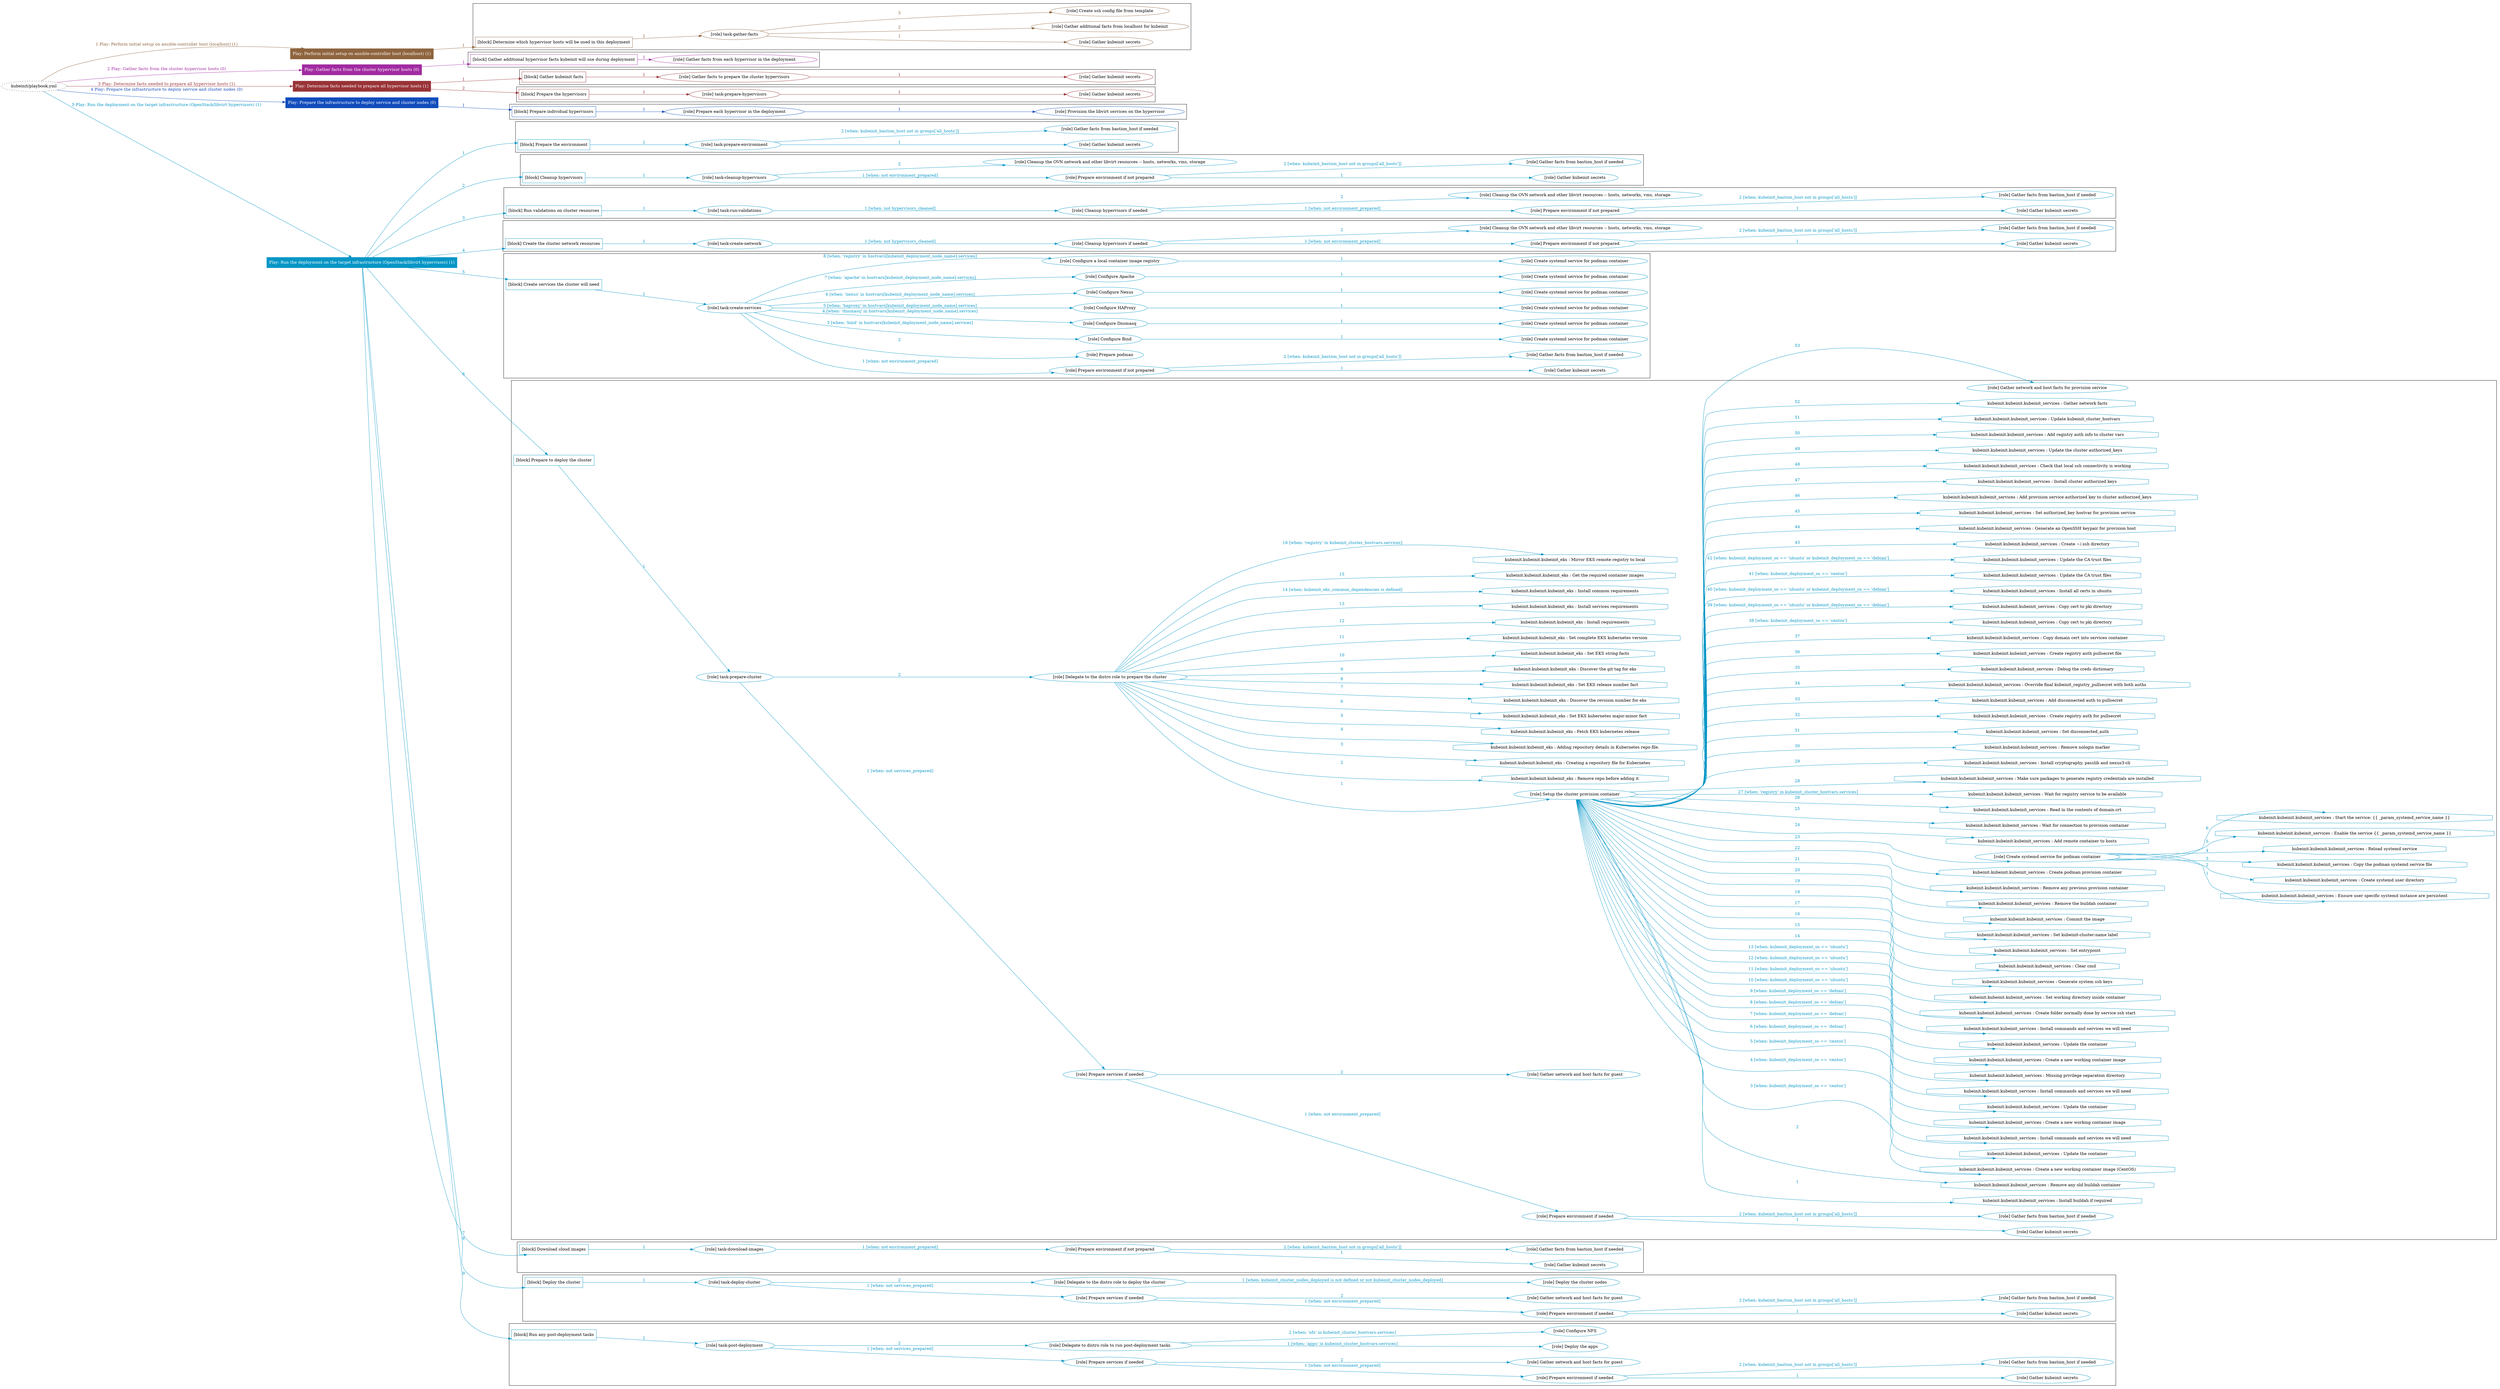 digraph {
	graph [concentrate=true ordering=in rankdir=LR ratio=fill]
	edge [esep=5 sep=10]
	"kubeinit/playbook.yml" [URL="/home/runner/work/kubeinit/kubeinit/kubeinit/playbook.yml" id=playbook_bfeeda13 style=dotted]
	"kubeinit/playbook.yml" -> play_2eefe3fb [label="1 Play: Perform initial setup on ansible-controller host (localhost) (1)" color="#8e643e" fontcolor="#8e643e" id=edge_play_2eefe3fb labeltooltip="1 Play: Perform initial setup on ansible-controller host (localhost) (1)" tooltip="1 Play: Perform initial setup on ansible-controller host (localhost) (1)"]
	subgraph "Play: Perform initial setup on ansible-controller host (localhost) (1)" {
		play_2eefe3fb [label="Play: Perform initial setup on ansible-controller host (localhost) (1)" URL="/home/runner/work/kubeinit/kubeinit/kubeinit/playbook.yml" color="#8e643e" fontcolor="#ffffff" id=play_2eefe3fb shape=box style=filled tooltip=localhost]
		play_2eefe3fb -> block_767321be [label=1 color="#8e643e" fontcolor="#8e643e" id=edge_block_767321be labeltooltip=1 tooltip=1]
		subgraph cluster_block_767321be {
			block_767321be [label="[block] Determine which hypervisor hosts will be used in this deployment" URL="/home/runner/work/kubeinit/kubeinit/kubeinit/playbook.yml" color="#8e643e" id=block_767321be labeltooltip="Determine which hypervisor hosts will be used in this deployment" shape=box tooltip="Determine which hypervisor hosts will be used in this deployment"]
			block_767321be -> role_761d63cd [label="1 " color="#8e643e" fontcolor="#8e643e" id=edge_role_761d63cd labeltooltip="1 " tooltip="1 "]
			subgraph "task-gather-facts" {
				role_761d63cd [label="[role] task-gather-facts" URL="/home/runner/work/kubeinit/kubeinit/kubeinit/playbook.yml" color="#8e643e" id=role_761d63cd tooltip="task-gather-facts"]
				role_761d63cd -> role_5477cb7c [label="1 " color="#8e643e" fontcolor="#8e643e" id=edge_role_5477cb7c labeltooltip="1 " tooltip="1 "]
				subgraph "Gather kubeinit secrets" {
					role_5477cb7c [label="[role] Gather kubeinit secrets" URL="/home/runner/.ansible/collections/ansible_collections/kubeinit/kubeinit/roles/kubeinit_prepare/tasks/build_hypervisors_group.yml" color="#8e643e" id=role_5477cb7c tooltip="Gather kubeinit secrets"]
				}
				role_761d63cd -> role_37cc0b31 [label="2 " color="#8e643e" fontcolor="#8e643e" id=edge_role_37cc0b31 labeltooltip="2 " tooltip="2 "]
				subgraph "Gather additional facts from localhost for kubeinit" {
					role_37cc0b31 [label="[role] Gather additional facts from localhost for kubeinit" URL="/home/runner/.ansible/collections/ansible_collections/kubeinit/kubeinit/roles/kubeinit_prepare/tasks/build_hypervisors_group.yml" color="#8e643e" id=role_37cc0b31 tooltip="Gather additional facts from localhost for kubeinit"]
				}
				role_761d63cd -> role_e5ce89dc [label="3 " color="#8e643e" fontcolor="#8e643e" id=edge_role_e5ce89dc labeltooltip="3 " tooltip="3 "]
				subgraph "Create ssh config file from template" {
					role_e5ce89dc [label="[role] Create ssh config file from template" URL="/home/runner/.ansible/collections/ansible_collections/kubeinit/kubeinit/roles/kubeinit_prepare/tasks/build_hypervisors_group.yml" color="#8e643e" id=role_e5ce89dc tooltip="Create ssh config file from template"]
				}
			}
		}
	}
	"kubeinit/playbook.yml" -> play_ab89ca3d [label="2 Play: Gather facts from the cluster hypervisor hosts (0)" color="#a12ba1" fontcolor="#a12ba1" id=edge_play_ab89ca3d labeltooltip="2 Play: Gather facts from the cluster hypervisor hosts (0)" tooltip="2 Play: Gather facts from the cluster hypervisor hosts (0)"]
	subgraph "Play: Gather facts from the cluster hypervisor hosts (0)" {
		play_ab89ca3d [label="Play: Gather facts from the cluster hypervisor hosts (0)" URL="/home/runner/work/kubeinit/kubeinit/kubeinit/playbook.yml" color="#a12ba1" fontcolor="#ffffff" id=play_ab89ca3d shape=box style=filled tooltip="Play: Gather facts from the cluster hypervisor hosts (0)"]
		play_ab89ca3d -> block_c92c5c37 [label=1 color="#a12ba1" fontcolor="#a12ba1" id=edge_block_c92c5c37 labeltooltip=1 tooltip=1]
		subgraph cluster_block_c92c5c37 {
			block_c92c5c37 [label="[block] Gather additional hypervisor facts kubeinit will use during deployment" URL="/home/runner/work/kubeinit/kubeinit/kubeinit/playbook.yml" color="#a12ba1" id=block_c92c5c37 labeltooltip="Gather additional hypervisor facts kubeinit will use during deployment" shape=box tooltip="Gather additional hypervisor facts kubeinit will use during deployment"]
			block_c92c5c37 -> role_7194bb57 [label="1 " color="#a12ba1" fontcolor="#a12ba1" id=edge_role_7194bb57 labeltooltip="1 " tooltip="1 "]
			subgraph "Gather facts from each hypervisor in the deployment" {
				role_7194bb57 [label="[role] Gather facts from each hypervisor in the deployment" URL="/home/runner/work/kubeinit/kubeinit/kubeinit/playbook.yml" color="#a12ba1" id=role_7194bb57 tooltip="Gather facts from each hypervisor in the deployment"]
			}
		}
	}
	"kubeinit/playbook.yml" -> play_51a208d3 [label="3 Play: Determine facts needed to prepare all hypervisor hosts (1)" color="#993337" fontcolor="#993337" id=edge_play_51a208d3 labeltooltip="3 Play: Determine facts needed to prepare all hypervisor hosts (1)" tooltip="3 Play: Determine facts needed to prepare all hypervisor hosts (1)"]
	subgraph "Play: Determine facts needed to prepare all hypervisor hosts (1)" {
		play_51a208d3 [label="Play: Determine facts needed to prepare all hypervisor hosts (1)" URL="/home/runner/work/kubeinit/kubeinit/kubeinit/playbook.yml" color="#993337" fontcolor="#ffffff" id=play_51a208d3 shape=box style=filled tooltip=localhost]
		play_51a208d3 -> block_a6eed428 [label=1 color="#993337" fontcolor="#993337" id=edge_block_a6eed428 labeltooltip=1 tooltip=1]
		subgraph cluster_block_a6eed428 {
			block_a6eed428 [label="[block] Gather kubeinit facts" URL="/home/runner/work/kubeinit/kubeinit/kubeinit/playbook.yml" color="#993337" id=block_a6eed428 labeltooltip="Gather kubeinit facts" shape=box tooltip="Gather kubeinit facts"]
			block_a6eed428 -> role_fae56db2 [label="1 " color="#993337" fontcolor="#993337" id=edge_role_fae56db2 labeltooltip="1 " tooltip="1 "]
			subgraph "Gather facts to prepare the cluster hypervisors" {
				role_fae56db2 [label="[role] Gather facts to prepare the cluster hypervisors" URL="/home/runner/work/kubeinit/kubeinit/kubeinit/playbook.yml" color="#993337" id=role_fae56db2 tooltip="Gather facts to prepare the cluster hypervisors"]
				role_fae56db2 -> role_cbeac88a [label="1 " color="#993337" fontcolor="#993337" id=edge_role_cbeac88a labeltooltip="1 " tooltip="1 "]
				subgraph "Gather kubeinit secrets" {
					role_cbeac88a [label="[role] Gather kubeinit secrets" URL="/home/runner/.ansible/collections/ansible_collections/kubeinit/kubeinit/roles/kubeinit_prepare/tasks/gather_kubeinit_facts.yml" color="#993337" id=role_cbeac88a tooltip="Gather kubeinit secrets"]
				}
			}
		}
		play_51a208d3 -> block_5229cbb7 [label=2 color="#993337" fontcolor="#993337" id=edge_block_5229cbb7 labeltooltip=2 tooltip=2]
		subgraph cluster_block_5229cbb7 {
			block_5229cbb7 [label="[block] Prepare the hypervisors" URL="/home/runner/work/kubeinit/kubeinit/kubeinit/playbook.yml" color="#993337" id=block_5229cbb7 labeltooltip="Prepare the hypervisors" shape=box tooltip="Prepare the hypervisors"]
			block_5229cbb7 -> role_2d67357a [label="1 " color="#993337" fontcolor="#993337" id=edge_role_2d67357a labeltooltip="1 " tooltip="1 "]
			subgraph "task-prepare-hypervisors" {
				role_2d67357a [label="[role] task-prepare-hypervisors" URL="/home/runner/work/kubeinit/kubeinit/kubeinit/playbook.yml" color="#993337" id=role_2d67357a tooltip="task-prepare-hypervisors"]
				role_2d67357a -> role_08d17ea2 [label="1 " color="#993337" fontcolor="#993337" id=edge_role_08d17ea2 labeltooltip="1 " tooltip="1 "]
				subgraph "Gather kubeinit secrets" {
					role_08d17ea2 [label="[role] Gather kubeinit secrets" URL="/home/runner/.ansible/collections/ansible_collections/kubeinit/kubeinit/roles/kubeinit_prepare/tasks/gather_kubeinit_facts.yml" color="#993337" id=role_08d17ea2 tooltip="Gather kubeinit secrets"]
				}
			}
		}
	}
	"kubeinit/playbook.yml" -> play_90da7fb9 [label="4 Play: Prepare the infrastructure to deploy service and cluster nodes (0)" color="#104cbc" fontcolor="#104cbc" id=edge_play_90da7fb9 labeltooltip="4 Play: Prepare the infrastructure to deploy service and cluster nodes (0)" tooltip="4 Play: Prepare the infrastructure to deploy service and cluster nodes (0)"]
	subgraph "Play: Prepare the infrastructure to deploy service and cluster nodes (0)" {
		play_90da7fb9 [label="Play: Prepare the infrastructure to deploy service and cluster nodes (0)" URL="/home/runner/work/kubeinit/kubeinit/kubeinit/playbook.yml" color="#104cbc" fontcolor="#ffffff" id=play_90da7fb9 shape=box style=filled tooltip="Play: Prepare the infrastructure to deploy service and cluster nodes (0)"]
		play_90da7fb9 -> block_35ff4e90 [label=1 color="#104cbc" fontcolor="#104cbc" id=edge_block_35ff4e90 labeltooltip=1 tooltip=1]
		subgraph cluster_block_35ff4e90 {
			block_35ff4e90 [label="[block] Prepare individual hypervisors" URL="/home/runner/work/kubeinit/kubeinit/kubeinit/playbook.yml" color="#104cbc" id=block_35ff4e90 labeltooltip="Prepare individual hypervisors" shape=box tooltip="Prepare individual hypervisors"]
			block_35ff4e90 -> role_63601b4d [label="1 " color="#104cbc" fontcolor="#104cbc" id=edge_role_63601b4d labeltooltip="1 " tooltip="1 "]
			subgraph "Prepare each hypervisor in the deployment" {
				role_63601b4d [label="[role] Prepare each hypervisor in the deployment" URL="/home/runner/work/kubeinit/kubeinit/kubeinit/playbook.yml" color="#104cbc" id=role_63601b4d tooltip="Prepare each hypervisor in the deployment"]
				role_63601b4d -> role_dd44b9a2 [label="1 " color="#104cbc" fontcolor="#104cbc" id=edge_role_dd44b9a2 labeltooltip="1 " tooltip="1 "]
				subgraph "Provision the libvirt services on the hypervisor" {
					role_dd44b9a2 [label="[role] Provision the libvirt services on the hypervisor" URL="/home/runner/.ansible/collections/ansible_collections/kubeinit/kubeinit/roles/kubeinit_prepare/tasks/prepare_hypervisor.yml" color="#104cbc" id=role_dd44b9a2 tooltip="Provision the libvirt services on the hypervisor"]
				}
			}
		}
	}
	"kubeinit/playbook.yml" -> play_0d4087dd [label="5 Play: Run the deployment on the target infrastructure (OpenStack/libvirt hypervisors) (1)" color="#0696c6" fontcolor="#0696c6" id=edge_play_0d4087dd labeltooltip="5 Play: Run the deployment on the target infrastructure (OpenStack/libvirt hypervisors) (1)" tooltip="5 Play: Run the deployment on the target infrastructure (OpenStack/libvirt hypervisors) (1)"]
	subgraph "Play: Run the deployment on the target infrastructure (OpenStack/libvirt hypervisors) (1)" {
		play_0d4087dd [label="Play: Run the deployment on the target infrastructure (OpenStack/libvirt hypervisors) (1)" URL="/home/runner/work/kubeinit/kubeinit/kubeinit/playbook.yml" color="#0696c6" fontcolor="#ffffff" id=play_0d4087dd shape=box style=filled tooltip=localhost]
		play_0d4087dd -> block_495dbf0d [label=1 color="#0696c6" fontcolor="#0696c6" id=edge_block_495dbf0d labeltooltip=1 tooltip=1]
		subgraph cluster_block_495dbf0d {
			block_495dbf0d [label="[block] Prepare the environment" URL="/home/runner/work/kubeinit/kubeinit/kubeinit/playbook.yml" color="#0696c6" id=block_495dbf0d labeltooltip="Prepare the environment" shape=box tooltip="Prepare the environment"]
			block_495dbf0d -> role_d2fb40e5 [label="1 " color="#0696c6" fontcolor="#0696c6" id=edge_role_d2fb40e5 labeltooltip="1 " tooltip="1 "]
			subgraph "task-prepare-environment" {
				role_d2fb40e5 [label="[role] task-prepare-environment" URL="/home/runner/work/kubeinit/kubeinit/kubeinit/playbook.yml" color="#0696c6" id=role_d2fb40e5 tooltip="task-prepare-environment"]
				role_d2fb40e5 -> role_4640a1c4 [label="1 " color="#0696c6" fontcolor="#0696c6" id=edge_role_4640a1c4 labeltooltip="1 " tooltip="1 "]
				subgraph "Gather kubeinit secrets" {
					role_4640a1c4 [label="[role] Gather kubeinit secrets" URL="/home/runner/.ansible/collections/ansible_collections/kubeinit/kubeinit/roles/kubeinit_prepare/tasks/gather_kubeinit_facts.yml" color="#0696c6" id=role_4640a1c4 tooltip="Gather kubeinit secrets"]
				}
				role_d2fb40e5 -> role_65469056 [label="2 [when: kubeinit_bastion_host not in groups['all_hosts']]" color="#0696c6" fontcolor="#0696c6" id=edge_role_65469056 labeltooltip="2 [when: kubeinit_bastion_host not in groups['all_hosts']]" tooltip="2 [when: kubeinit_bastion_host not in groups['all_hosts']]"]
				subgraph "Gather facts from bastion_host if needed" {
					role_65469056 [label="[role] Gather facts from bastion_host if needed" URL="/home/runner/.ansible/collections/ansible_collections/kubeinit/kubeinit/roles/kubeinit_prepare/tasks/main.yml" color="#0696c6" id=role_65469056 tooltip="Gather facts from bastion_host if needed"]
				}
			}
		}
		play_0d4087dd -> block_0c24da2b [label=2 color="#0696c6" fontcolor="#0696c6" id=edge_block_0c24da2b labeltooltip=2 tooltip=2]
		subgraph cluster_block_0c24da2b {
			block_0c24da2b [label="[block] Cleanup hypervisors" URL="/home/runner/work/kubeinit/kubeinit/kubeinit/playbook.yml" color="#0696c6" id=block_0c24da2b labeltooltip="Cleanup hypervisors" shape=box tooltip="Cleanup hypervisors"]
			block_0c24da2b -> role_0d6c3bf9 [label="1 " color="#0696c6" fontcolor="#0696c6" id=edge_role_0d6c3bf9 labeltooltip="1 " tooltip="1 "]
			subgraph "task-cleanup-hypervisors" {
				role_0d6c3bf9 [label="[role] task-cleanup-hypervisors" URL="/home/runner/work/kubeinit/kubeinit/kubeinit/playbook.yml" color="#0696c6" id=role_0d6c3bf9 tooltip="task-cleanup-hypervisors"]
				role_0d6c3bf9 -> role_7d052eed [label="1 [when: not environment_prepared]" color="#0696c6" fontcolor="#0696c6" id=edge_role_7d052eed labeltooltip="1 [when: not environment_prepared]" tooltip="1 [when: not environment_prepared]"]
				subgraph "Prepare environment if not prepared" {
					role_7d052eed [label="[role] Prepare environment if not prepared" URL="/home/runner/.ansible/collections/ansible_collections/kubeinit/kubeinit/roles/kubeinit_libvirt/tasks/cleanup_hypervisors.yml" color="#0696c6" id=role_7d052eed tooltip="Prepare environment if not prepared"]
					role_7d052eed -> role_ede04e03 [label="1 " color="#0696c6" fontcolor="#0696c6" id=edge_role_ede04e03 labeltooltip="1 " tooltip="1 "]
					subgraph "Gather kubeinit secrets" {
						role_ede04e03 [label="[role] Gather kubeinit secrets" URL="/home/runner/.ansible/collections/ansible_collections/kubeinit/kubeinit/roles/kubeinit_prepare/tasks/gather_kubeinit_facts.yml" color="#0696c6" id=role_ede04e03 tooltip="Gather kubeinit secrets"]
					}
					role_7d052eed -> role_61c5504a [label="2 [when: kubeinit_bastion_host not in groups['all_hosts']]" color="#0696c6" fontcolor="#0696c6" id=edge_role_61c5504a labeltooltip="2 [when: kubeinit_bastion_host not in groups['all_hosts']]" tooltip="2 [when: kubeinit_bastion_host not in groups['all_hosts']]"]
					subgraph "Gather facts from bastion_host if needed" {
						role_61c5504a [label="[role] Gather facts from bastion_host if needed" URL="/home/runner/.ansible/collections/ansible_collections/kubeinit/kubeinit/roles/kubeinit_prepare/tasks/main.yml" color="#0696c6" id=role_61c5504a tooltip="Gather facts from bastion_host if needed"]
					}
				}
				role_0d6c3bf9 -> role_72be631c [label="2 " color="#0696c6" fontcolor="#0696c6" id=edge_role_72be631c labeltooltip="2 " tooltip="2 "]
				subgraph "Cleanup the OVN network and other libvirt resources -- hosts, networks, vms, storage" {
					role_72be631c [label="[role] Cleanup the OVN network and other libvirt resources -- hosts, networks, vms, storage" URL="/home/runner/.ansible/collections/ansible_collections/kubeinit/kubeinit/roles/kubeinit_libvirt/tasks/cleanup_hypervisors.yml" color="#0696c6" id=role_72be631c tooltip="Cleanup the OVN network and other libvirt resources -- hosts, networks, vms, storage"]
				}
			}
		}
		play_0d4087dd -> block_62423d18 [label=3 color="#0696c6" fontcolor="#0696c6" id=edge_block_62423d18 labeltooltip=3 tooltip=3]
		subgraph cluster_block_62423d18 {
			block_62423d18 [label="[block] Run validations on cluster resources" URL="/home/runner/work/kubeinit/kubeinit/kubeinit/playbook.yml" color="#0696c6" id=block_62423d18 labeltooltip="Run validations on cluster resources" shape=box tooltip="Run validations on cluster resources"]
			block_62423d18 -> role_f83065ae [label="1 " color="#0696c6" fontcolor="#0696c6" id=edge_role_f83065ae labeltooltip="1 " tooltip="1 "]
			subgraph "task-run-validations" {
				role_f83065ae [label="[role] task-run-validations" URL="/home/runner/work/kubeinit/kubeinit/kubeinit/playbook.yml" color="#0696c6" id=role_f83065ae tooltip="task-run-validations"]
				role_f83065ae -> role_a6135227 [label="1 [when: not hypervisors_cleaned]" color="#0696c6" fontcolor="#0696c6" id=edge_role_a6135227 labeltooltip="1 [when: not hypervisors_cleaned]" tooltip="1 [when: not hypervisors_cleaned]"]
				subgraph "Cleanup hypervisors if needed" {
					role_a6135227 [label="[role] Cleanup hypervisors if needed" URL="/home/runner/.ansible/collections/ansible_collections/kubeinit/kubeinit/roles/kubeinit_validations/tasks/main.yml" color="#0696c6" id=role_a6135227 tooltip="Cleanup hypervisors if needed"]
					role_a6135227 -> role_36821bb9 [label="1 [when: not environment_prepared]" color="#0696c6" fontcolor="#0696c6" id=edge_role_36821bb9 labeltooltip="1 [when: not environment_prepared]" tooltip="1 [when: not environment_prepared]"]
					subgraph "Prepare environment if not prepared" {
						role_36821bb9 [label="[role] Prepare environment if not prepared" URL="/home/runner/.ansible/collections/ansible_collections/kubeinit/kubeinit/roles/kubeinit_libvirt/tasks/cleanup_hypervisors.yml" color="#0696c6" id=role_36821bb9 tooltip="Prepare environment if not prepared"]
						role_36821bb9 -> role_357cb3ab [label="1 " color="#0696c6" fontcolor="#0696c6" id=edge_role_357cb3ab labeltooltip="1 " tooltip="1 "]
						subgraph "Gather kubeinit secrets" {
							role_357cb3ab [label="[role] Gather kubeinit secrets" URL="/home/runner/.ansible/collections/ansible_collections/kubeinit/kubeinit/roles/kubeinit_prepare/tasks/gather_kubeinit_facts.yml" color="#0696c6" id=role_357cb3ab tooltip="Gather kubeinit secrets"]
						}
						role_36821bb9 -> role_c472f5db [label="2 [when: kubeinit_bastion_host not in groups['all_hosts']]" color="#0696c6" fontcolor="#0696c6" id=edge_role_c472f5db labeltooltip="2 [when: kubeinit_bastion_host not in groups['all_hosts']]" tooltip="2 [when: kubeinit_bastion_host not in groups['all_hosts']]"]
						subgraph "Gather facts from bastion_host if needed" {
							role_c472f5db [label="[role] Gather facts from bastion_host if needed" URL="/home/runner/.ansible/collections/ansible_collections/kubeinit/kubeinit/roles/kubeinit_prepare/tasks/main.yml" color="#0696c6" id=role_c472f5db tooltip="Gather facts from bastion_host if needed"]
						}
					}
					role_a6135227 -> role_c697c4cc [label="2 " color="#0696c6" fontcolor="#0696c6" id=edge_role_c697c4cc labeltooltip="2 " tooltip="2 "]
					subgraph "Cleanup the OVN network and other libvirt resources -- hosts, networks, vms, storage" {
						role_c697c4cc [label="[role] Cleanup the OVN network and other libvirt resources -- hosts, networks, vms, storage" URL="/home/runner/.ansible/collections/ansible_collections/kubeinit/kubeinit/roles/kubeinit_libvirt/tasks/cleanup_hypervisors.yml" color="#0696c6" id=role_c697c4cc tooltip="Cleanup the OVN network and other libvirt resources -- hosts, networks, vms, storage"]
					}
				}
			}
		}
		play_0d4087dd -> block_99fe2231 [label=4 color="#0696c6" fontcolor="#0696c6" id=edge_block_99fe2231 labeltooltip=4 tooltip=4]
		subgraph cluster_block_99fe2231 {
			block_99fe2231 [label="[block] Create the cluster network resources" URL="/home/runner/work/kubeinit/kubeinit/kubeinit/playbook.yml" color="#0696c6" id=block_99fe2231 labeltooltip="Create the cluster network resources" shape=box tooltip="Create the cluster network resources"]
			block_99fe2231 -> role_e86a04b0 [label="1 " color="#0696c6" fontcolor="#0696c6" id=edge_role_e86a04b0 labeltooltip="1 " tooltip="1 "]
			subgraph "task-create-network" {
				role_e86a04b0 [label="[role] task-create-network" URL="/home/runner/work/kubeinit/kubeinit/kubeinit/playbook.yml" color="#0696c6" id=role_e86a04b0 tooltip="task-create-network"]
				role_e86a04b0 -> role_576bd76a [label="1 [when: not hypervisors_cleaned]" color="#0696c6" fontcolor="#0696c6" id=edge_role_576bd76a labeltooltip="1 [when: not hypervisors_cleaned]" tooltip="1 [when: not hypervisors_cleaned]"]
				subgraph "Cleanup hypervisors if needed" {
					role_576bd76a [label="[role] Cleanup hypervisors if needed" URL="/home/runner/.ansible/collections/ansible_collections/kubeinit/kubeinit/roles/kubeinit_libvirt/tasks/create_network.yml" color="#0696c6" id=role_576bd76a tooltip="Cleanup hypervisors if needed"]
					role_576bd76a -> role_e955f90b [label="1 [when: not environment_prepared]" color="#0696c6" fontcolor="#0696c6" id=edge_role_e955f90b labeltooltip="1 [when: not environment_prepared]" tooltip="1 [when: not environment_prepared]"]
					subgraph "Prepare environment if not prepared" {
						role_e955f90b [label="[role] Prepare environment if not prepared" URL="/home/runner/.ansible/collections/ansible_collections/kubeinit/kubeinit/roles/kubeinit_libvirt/tasks/cleanup_hypervisors.yml" color="#0696c6" id=role_e955f90b tooltip="Prepare environment if not prepared"]
						role_e955f90b -> role_75195c0a [label="1 " color="#0696c6" fontcolor="#0696c6" id=edge_role_75195c0a labeltooltip="1 " tooltip="1 "]
						subgraph "Gather kubeinit secrets" {
							role_75195c0a [label="[role] Gather kubeinit secrets" URL="/home/runner/.ansible/collections/ansible_collections/kubeinit/kubeinit/roles/kubeinit_prepare/tasks/gather_kubeinit_facts.yml" color="#0696c6" id=role_75195c0a tooltip="Gather kubeinit secrets"]
						}
						role_e955f90b -> role_3e04aa77 [label="2 [when: kubeinit_bastion_host not in groups['all_hosts']]" color="#0696c6" fontcolor="#0696c6" id=edge_role_3e04aa77 labeltooltip="2 [when: kubeinit_bastion_host not in groups['all_hosts']]" tooltip="2 [when: kubeinit_bastion_host not in groups['all_hosts']]"]
						subgraph "Gather facts from bastion_host if needed" {
							role_3e04aa77 [label="[role] Gather facts from bastion_host if needed" URL="/home/runner/.ansible/collections/ansible_collections/kubeinit/kubeinit/roles/kubeinit_prepare/tasks/main.yml" color="#0696c6" id=role_3e04aa77 tooltip="Gather facts from bastion_host if needed"]
						}
					}
					role_576bd76a -> role_ff596df2 [label="2 " color="#0696c6" fontcolor="#0696c6" id=edge_role_ff596df2 labeltooltip="2 " tooltip="2 "]
					subgraph "Cleanup the OVN network and other libvirt resources -- hosts, networks, vms, storage" {
						role_ff596df2 [label="[role] Cleanup the OVN network and other libvirt resources -- hosts, networks, vms, storage" URL="/home/runner/.ansible/collections/ansible_collections/kubeinit/kubeinit/roles/kubeinit_libvirt/tasks/cleanup_hypervisors.yml" color="#0696c6" id=role_ff596df2 tooltip="Cleanup the OVN network and other libvirt resources -- hosts, networks, vms, storage"]
					}
				}
			}
		}
		play_0d4087dd -> block_28d1923f [label=5 color="#0696c6" fontcolor="#0696c6" id=edge_block_28d1923f labeltooltip=5 tooltip=5]
		subgraph cluster_block_28d1923f {
			block_28d1923f [label="[block] Create services the cluster will need" URL="/home/runner/work/kubeinit/kubeinit/kubeinit/playbook.yml" color="#0696c6" id=block_28d1923f labeltooltip="Create services the cluster will need" shape=box tooltip="Create services the cluster will need"]
			block_28d1923f -> role_4fb54b86 [label="1 " color="#0696c6" fontcolor="#0696c6" id=edge_role_4fb54b86 labeltooltip="1 " tooltip="1 "]
			subgraph "task-create-services" {
				role_4fb54b86 [label="[role] task-create-services" URL="/home/runner/work/kubeinit/kubeinit/kubeinit/playbook.yml" color="#0696c6" id=role_4fb54b86 tooltip="task-create-services"]
				role_4fb54b86 -> role_6d14679d [label="1 [when: not environment_prepared]" color="#0696c6" fontcolor="#0696c6" id=edge_role_6d14679d labeltooltip="1 [when: not environment_prepared]" tooltip="1 [when: not environment_prepared]"]
				subgraph "Prepare environment if not prepared" {
					role_6d14679d [label="[role] Prepare environment if not prepared" URL="/home/runner/.ansible/collections/ansible_collections/kubeinit/kubeinit/roles/kubeinit_services/tasks/main.yml" color="#0696c6" id=role_6d14679d tooltip="Prepare environment if not prepared"]
					role_6d14679d -> role_54eaaa46 [label="1 " color="#0696c6" fontcolor="#0696c6" id=edge_role_54eaaa46 labeltooltip="1 " tooltip="1 "]
					subgraph "Gather kubeinit secrets" {
						role_54eaaa46 [label="[role] Gather kubeinit secrets" URL="/home/runner/.ansible/collections/ansible_collections/kubeinit/kubeinit/roles/kubeinit_prepare/tasks/gather_kubeinit_facts.yml" color="#0696c6" id=role_54eaaa46 tooltip="Gather kubeinit secrets"]
					}
					role_6d14679d -> role_8e6d958f [label="2 [when: kubeinit_bastion_host not in groups['all_hosts']]" color="#0696c6" fontcolor="#0696c6" id=edge_role_8e6d958f labeltooltip="2 [when: kubeinit_bastion_host not in groups['all_hosts']]" tooltip="2 [when: kubeinit_bastion_host not in groups['all_hosts']]"]
					subgraph "Gather facts from bastion_host if needed" {
						role_8e6d958f [label="[role] Gather facts from bastion_host if needed" URL="/home/runner/.ansible/collections/ansible_collections/kubeinit/kubeinit/roles/kubeinit_prepare/tasks/main.yml" color="#0696c6" id=role_8e6d958f tooltip="Gather facts from bastion_host if needed"]
					}
				}
				role_4fb54b86 -> role_7331a0c7 [label="2 " color="#0696c6" fontcolor="#0696c6" id=edge_role_7331a0c7 labeltooltip="2 " tooltip="2 "]
				subgraph "Prepare podman" {
					role_7331a0c7 [label="[role] Prepare podman" URL="/home/runner/.ansible/collections/ansible_collections/kubeinit/kubeinit/roles/kubeinit_services/tasks/00_create_service_pod.yml" color="#0696c6" id=role_7331a0c7 tooltip="Prepare podman"]
				}
				role_4fb54b86 -> role_e2d89d03 [label="3 [when: 'bind' in hostvars[kubeinit_deployment_node_name].services]" color="#0696c6" fontcolor="#0696c6" id=edge_role_e2d89d03 labeltooltip="3 [when: 'bind' in hostvars[kubeinit_deployment_node_name].services]" tooltip="3 [when: 'bind' in hostvars[kubeinit_deployment_node_name].services]"]
				subgraph "Configure Bind" {
					role_e2d89d03 [label="[role] Configure Bind" URL="/home/runner/.ansible/collections/ansible_collections/kubeinit/kubeinit/roles/kubeinit_services/tasks/start_services_containers.yml" color="#0696c6" id=role_e2d89d03 tooltip="Configure Bind"]
					role_e2d89d03 -> role_c771cc08 [label="1 " color="#0696c6" fontcolor="#0696c6" id=edge_role_c771cc08 labeltooltip="1 " tooltip="1 "]
					subgraph "Create systemd service for podman container" {
						role_c771cc08 [label="[role] Create systemd service for podman container" URL="/home/runner/.ansible/collections/ansible_collections/kubeinit/kubeinit/roles/kubeinit_bind/tasks/main.yml" color="#0696c6" id=role_c771cc08 tooltip="Create systemd service for podman container"]
					}
				}
				role_4fb54b86 -> role_df67a186 [label="4 [when: 'dnsmasq' in hostvars[kubeinit_deployment_node_name].services]" color="#0696c6" fontcolor="#0696c6" id=edge_role_df67a186 labeltooltip="4 [when: 'dnsmasq' in hostvars[kubeinit_deployment_node_name].services]" tooltip="4 [when: 'dnsmasq' in hostvars[kubeinit_deployment_node_name].services]"]
				subgraph "Configure Dnsmasq" {
					role_df67a186 [label="[role] Configure Dnsmasq" URL="/home/runner/.ansible/collections/ansible_collections/kubeinit/kubeinit/roles/kubeinit_services/tasks/start_services_containers.yml" color="#0696c6" id=role_df67a186 tooltip="Configure Dnsmasq"]
					role_df67a186 -> role_c0e2f74c [label="1 " color="#0696c6" fontcolor="#0696c6" id=edge_role_c0e2f74c labeltooltip="1 " tooltip="1 "]
					subgraph "Create systemd service for podman container" {
						role_c0e2f74c [label="[role] Create systemd service for podman container" URL="/home/runner/.ansible/collections/ansible_collections/kubeinit/kubeinit/roles/kubeinit_dnsmasq/tasks/main.yml" color="#0696c6" id=role_c0e2f74c tooltip="Create systemd service for podman container"]
					}
				}
				role_4fb54b86 -> role_70a9e23b [label="5 [when: 'haproxy' in hostvars[kubeinit_deployment_node_name].services]" color="#0696c6" fontcolor="#0696c6" id=edge_role_70a9e23b labeltooltip="5 [when: 'haproxy' in hostvars[kubeinit_deployment_node_name].services]" tooltip="5 [when: 'haproxy' in hostvars[kubeinit_deployment_node_name].services]"]
				subgraph "Configure HAProxy" {
					role_70a9e23b [label="[role] Configure HAProxy" URL="/home/runner/.ansible/collections/ansible_collections/kubeinit/kubeinit/roles/kubeinit_services/tasks/start_services_containers.yml" color="#0696c6" id=role_70a9e23b tooltip="Configure HAProxy"]
					role_70a9e23b -> role_c6e3d5f8 [label="1 " color="#0696c6" fontcolor="#0696c6" id=edge_role_c6e3d5f8 labeltooltip="1 " tooltip="1 "]
					subgraph "Create systemd service for podman container" {
						role_c6e3d5f8 [label="[role] Create systemd service for podman container" URL="/home/runner/.ansible/collections/ansible_collections/kubeinit/kubeinit/roles/kubeinit_haproxy/tasks/main.yml" color="#0696c6" id=role_c6e3d5f8 tooltip="Create systemd service for podman container"]
					}
				}
				role_4fb54b86 -> role_42dedf00 [label="6 [when: 'nexus' in hostvars[kubeinit_deployment_node_name].services]" color="#0696c6" fontcolor="#0696c6" id=edge_role_42dedf00 labeltooltip="6 [when: 'nexus' in hostvars[kubeinit_deployment_node_name].services]" tooltip="6 [when: 'nexus' in hostvars[kubeinit_deployment_node_name].services]"]
				subgraph "Configure Nexus" {
					role_42dedf00 [label="[role] Configure Nexus" URL="/home/runner/.ansible/collections/ansible_collections/kubeinit/kubeinit/roles/kubeinit_services/tasks/start_services_containers.yml" color="#0696c6" id=role_42dedf00 tooltip="Configure Nexus"]
					role_42dedf00 -> role_e2ecae5d [label="1 " color="#0696c6" fontcolor="#0696c6" id=edge_role_e2ecae5d labeltooltip="1 " tooltip="1 "]
					subgraph "Create systemd service for podman container" {
						role_e2ecae5d [label="[role] Create systemd service for podman container" URL="/home/runner/.ansible/collections/ansible_collections/kubeinit/kubeinit/roles/kubeinit_nexus/tasks/main.yml" color="#0696c6" id=role_e2ecae5d tooltip="Create systemd service for podman container"]
					}
				}
				role_4fb54b86 -> role_e3c58d6b [label="7 [when: 'apache' in hostvars[kubeinit_deployment_node_name].services]" color="#0696c6" fontcolor="#0696c6" id=edge_role_e3c58d6b labeltooltip="7 [when: 'apache' in hostvars[kubeinit_deployment_node_name].services]" tooltip="7 [when: 'apache' in hostvars[kubeinit_deployment_node_name].services]"]
				subgraph "Configure Apache" {
					role_e3c58d6b [label="[role] Configure Apache" URL="/home/runner/.ansible/collections/ansible_collections/kubeinit/kubeinit/roles/kubeinit_services/tasks/start_services_containers.yml" color="#0696c6" id=role_e3c58d6b tooltip="Configure Apache"]
					role_e3c58d6b -> role_cdf17f8f [label="1 " color="#0696c6" fontcolor="#0696c6" id=edge_role_cdf17f8f labeltooltip="1 " tooltip="1 "]
					subgraph "Create systemd service for podman container" {
						role_cdf17f8f [label="[role] Create systemd service for podman container" URL="/home/runner/.ansible/collections/ansible_collections/kubeinit/kubeinit/roles/kubeinit_apache/tasks/main.yml" color="#0696c6" id=role_cdf17f8f tooltip="Create systemd service for podman container"]
					}
				}
				role_4fb54b86 -> role_b364a441 [label="8 [when: 'registry' in hostvars[kubeinit_deployment_node_name].services]" color="#0696c6" fontcolor="#0696c6" id=edge_role_b364a441 labeltooltip="8 [when: 'registry' in hostvars[kubeinit_deployment_node_name].services]" tooltip="8 [when: 'registry' in hostvars[kubeinit_deployment_node_name].services]"]
				subgraph "Configure a local container image registry" {
					role_b364a441 [label="[role] Configure a local container image registry" URL="/home/runner/.ansible/collections/ansible_collections/kubeinit/kubeinit/roles/kubeinit_services/tasks/start_services_containers.yml" color="#0696c6" id=role_b364a441 tooltip="Configure a local container image registry"]
					role_b364a441 -> role_13199626 [label="1 " color="#0696c6" fontcolor="#0696c6" id=edge_role_13199626 labeltooltip="1 " tooltip="1 "]
					subgraph "Create systemd service for podman container" {
						role_13199626 [label="[role] Create systemd service for podman container" URL="/home/runner/.ansible/collections/ansible_collections/kubeinit/kubeinit/roles/kubeinit_registry/tasks/main.yml" color="#0696c6" id=role_13199626 tooltip="Create systemd service for podman container"]
					}
				}
			}
		}
		play_0d4087dd -> block_f51c93ae [label=6 color="#0696c6" fontcolor="#0696c6" id=edge_block_f51c93ae labeltooltip=6 tooltip=6]
		subgraph cluster_block_f51c93ae {
			block_f51c93ae [label="[block] Prepare to deploy the cluster" URL="/home/runner/work/kubeinit/kubeinit/kubeinit/playbook.yml" color="#0696c6" id=block_f51c93ae labeltooltip="Prepare to deploy the cluster" shape=box tooltip="Prepare to deploy the cluster"]
			block_f51c93ae -> role_1c87a9b8 [label="1 " color="#0696c6" fontcolor="#0696c6" id=edge_role_1c87a9b8 labeltooltip="1 " tooltip="1 "]
			subgraph "task-prepare-cluster" {
				role_1c87a9b8 [label="[role] task-prepare-cluster" URL="/home/runner/work/kubeinit/kubeinit/kubeinit/playbook.yml" color="#0696c6" id=role_1c87a9b8 tooltip="task-prepare-cluster"]
				role_1c87a9b8 -> role_c0b2490a [label="1 [when: not services_prepared]" color="#0696c6" fontcolor="#0696c6" id=edge_role_c0b2490a labeltooltip="1 [when: not services_prepared]" tooltip="1 [when: not services_prepared]"]
				subgraph "Prepare services if needed" {
					role_c0b2490a [label="[role] Prepare services if needed" URL="/home/runner/.ansible/collections/ansible_collections/kubeinit/kubeinit/roles/kubeinit_prepare/tasks/prepare_cluster.yml" color="#0696c6" id=role_c0b2490a tooltip="Prepare services if needed"]
					role_c0b2490a -> role_89850b7b [label="1 [when: not environment_prepared]" color="#0696c6" fontcolor="#0696c6" id=edge_role_89850b7b labeltooltip="1 [when: not environment_prepared]" tooltip="1 [when: not environment_prepared]"]
					subgraph "Prepare environment if needed" {
						role_89850b7b [label="[role] Prepare environment if needed" URL="/home/runner/.ansible/collections/ansible_collections/kubeinit/kubeinit/roles/kubeinit_services/tasks/prepare_services.yml" color="#0696c6" id=role_89850b7b tooltip="Prepare environment if needed"]
						role_89850b7b -> role_ac919411 [label="1 " color="#0696c6" fontcolor="#0696c6" id=edge_role_ac919411 labeltooltip="1 " tooltip="1 "]
						subgraph "Gather kubeinit secrets" {
							role_ac919411 [label="[role] Gather kubeinit secrets" URL="/home/runner/.ansible/collections/ansible_collections/kubeinit/kubeinit/roles/kubeinit_prepare/tasks/gather_kubeinit_facts.yml" color="#0696c6" id=role_ac919411 tooltip="Gather kubeinit secrets"]
						}
						role_89850b7b -> role_aebf666f [label="2 [when: kubeinit_bastion_host not in groups['all_hosts']]" color="#0696c6" fontcolor="#0696c6" id=edge_role_aebf666f labeltooltip="2 [when: kubeinit_bastion_host not in groups['all_hosts']]" tooltip="2 [when: kubeinit_bastion_host not in groups['all_hosts']]"]
						subgraph "Gather facts from bastion_host if needed" {
							role_aebf666f [label="[role] Gather facts from bastion_host if needed" URL="/home/runner/.ansible/collections/ansible_collections/kubeinit/kubeinit/roles/kubeinit_prepare/tasks/main.yml" color="#0696c6" id=role_aebf666f tooltip="Gather facts from bastion_host if needed"]
						}
					}
					role_c0b2490a -> role_fdaceaaa [label="2 " color="#0696c6" fontcolor="#0696c6" id=edge_role_fdaceaaa labeltooltip="2 " tooltip="2 "]
					subgraph "Gather network and host facts for guest" {
						role_fdaceaaa [label="[role] Gather network and host facts for guest" URL="/home/runner/.ansible/collections/ansible_collections/kubeinit/kubeinit/roles/kubeinit_services/tasks/prepare_services.yml" color="#0696c6" id=role_fdaceaaa tooltip="Gather network and host facts for guest"]
					}
				}
				role_1c87a9b8 -> role_1b49f148 [label="2 " color="#0696c6" fontcolor="#0696c6" id=edge_role_1b49f148 labeltooltip="2 " tooltip="2 "]
				subgraph "Delegate to the distro role to prepare the cluster" {
					role_1b49f148 [label="[role] Delegate to the distro role to prepare the cluster" URL="/home/runner/.ansible/collections/ansible_collections/kubeinit/kubeinit/roles/kubeinit_prepare/tasks/prepare_cluster.yml" color="#0696c6" id=role_1b49f148 tooltip="Delegate to the distro role to prepare the cluster"]
					role_1b49f148 -> role_c334d3c9 [label="1 " color="#0696c6" fontcolor="#0696c6" id=edge_role_c334d3c9 labeltooltip="1 " tooltip="1 "]
					subgraph "Setup the cluster provision container" {
						role_c334d3c9 [label="[role] Setup the cluster provision container" URL="/home/runner/.ansible/collections/ansible_collections/kubeinit/kubeinit/roles/kubeinit_eks/tasks/prepare_cluster.yml" color="#0696c6" id=role_c334d3c9 tooltip="Setup the cluster provision container"]
						task_29f2e635 [label="kubeinit.kubeinit.kubeinit_services : Install buildah if required" URL="/home/runner/.ansible/collections/ansible_collections/kubeinit/kubeinit/roles/kubeinit_services/tasks/create_provision_container.yml" color="#0696c6" id=task_29f2e635 shape=octagon tooltip="kubeinit.kubeinit.kubeinit_services : Install buildah if required"]
						role_c334d3c9 -> task_29f2e635 [label="1 " color="#0696c6" fontcolor="#0696c6" id=edge_task_29f2e635 labeltooltip="1 " tooltip="1 "]
						task_4b192c13 [label="kubeinit.kubeinit.kubeinit_services : Remove any old buildah container" URL="/home/runner/.ansible/collections/ansible_collections/kubeinit/kubeinit/roles/kubeinit_services/tasks/create_provision_container.yml" color="#0696c6" id=task_4b192c13 shape=octagon tooltip="kubeinit.kubeinit.kubeinit_services : Remove any old buildah container"]
						role_c334d3c9 -> task_4b192c13 [label="2 " color="#0696c6" fontcolor="#0696c6" id=edge_task_4b192c13 labeltooltip="2 " tooltip="2 "]
						task_f96380f6 [label="kubeinit.kubeinit.kubeinit_services : Create a new working container image (CentOS)" URL="/home/runner/.ansible/collections/ansible_collections/kubeinit/kubeinit/roles/kubeinit_services/tasks/create_provision_container.yml" color="#0696c6" id=task_f96380f6 shape=octagon tooltip="kubeinit.kubeinit.kubeinit_services : Create a new working container image (CentOS)"]
						role_c334d3c9 -> task_f96380f6 [label="3 [when: kubeinit_deployment_os == 'centos']" color="#0696c6" fontcolor="#0696c6" id=edge_task_f96380f6 labeltooltip="3 [when: kubeinit_deployment_os == 'centos']" tooltip="3 [when: kubeinit_deployment_os == 'centos']"]
						task_1c254ade [label="kubeinit.kubeinit.kubeinit_services : Update the container" URL="/home/runner/.ansible/collections/ansible_collections/kubeinit/kubeinit/roles/kubeinit_services/tasks/create_provision_container.yml" color="#0696c6" id=task_1c254ade shape=octagon tooltip="kubeinit.kubeinit.kubeinit_services : Update the container"]
						role_c334d3c9 -> task_1c254ade [label="4 [when: kubeinit_deployment_os == 'centos']" color="#0696c6" fontcolor="#0696c6" id=edge_task_1c254ade labeltooltip="4 [when: kubeinit_deployment_os == 'centos']" tooltip="4 [when: kubeinit_deployment_os == 'centos']"]
						task_012ea481 [label="kubeinit.kubeinit.kubeinit_services : Install commands and services we will need" URL="/home/runner/.ansible/collections/ansible_collections/kubeinit/kubeinit/roles/kubeinit_services/tasks/create_provision_container.yml" color="#0696c6" id=task_012ea481 shape=octagon tooltip="kubeinit.kubeinit.kubeinit_services : Install commands and services we will need"]
						role_c334d3c9 -> task_012ea481 [label="5 [when: kubeinit_deployment_os == 'centos']" color="#0696c6" fontcolor="#0696c6" id=edge_task_012ea481 labeltooltip="5 [when: kubeinit_deployment_os == 'centos']" tooltip="5 [when: kubeinit_deployment_os == 'centos']"]
						task_f4e19cb8 [label="kubeinit.kubeinit.kubeinit_services : Create a new working container image" URL="/home/runner/.ansible/collections/ansible_collections/kubeinit/kubeinit/roles/kubeinit_services/tasks/create_provision_container.yml" color="#0696c6" id=task_f4e19cb8 shape=octagon tooltip="kubeinit.kubeinit.kubeinit_services : Create a new working container image"]
						role_c334d3c9 -> task_f4e19cb8 [label="6 [when: kubeinit_deployment_os == 'debian']" color="#0696c6" fontcolor="#0696c6" id=edge_task_f4e19cb8 labeltooltip="6 [when: kubeinit_deployment_os == 'debian']" tooltip="6 [when: kubeinit_deployment_os == 'debian']"]
						task_ca2af132 [label="kubeinit.kubeinit.kubeinit_services : Update the container" URL="/home/runner/.ansible/collections/ansible_collections/kubeinit/kubeinit/roles/kubeinit_services/tasks/create_provision_container.yml" color="#0696c6" id=task_ca2af132 shape=octagon tooltip="kubeinit.kubeinit.kubeinit_services : Update the container"]
						role_c334d3c9 -> task_ca2af132 [label="7 [when: kubeinit_deployment_os == 'debian']" color="#0696c6" fontcolor="#0696c6" id=edge_task_ca2af132 labeltooltip="7 [when: kubeinit_deployment_os == 'debian']" tooltip="7 [when: kubeinit_deployment_os == 'debian']"]
						task_3581b25a [label="kubeinit.kubeinit.kubeinit_services : Install commands and services we will need" URL="/home/runner/.ansible/collections/ansible_collections/kubeinit/kubeinit/roles/kubeinit_services/tasks/create_provision_container.yml" color="#0696c6" id=task_3581b25a shape=octagon tooltip="kubeinit.kubeinit.kubeinit_services : Install commands and services we will need"]
						role_c334d3c9 -> task_3581b25a [label="8 [when: kubeinit_deployment_os == 'debian']" color="#0696c6" fontcolor="#0696c6" id=edge_task_3581b25a labeltooltip="8 [when: kubeinit_deployment_os == 'debian']" tooltip="8 [when: kubeinit_deployment_os == 'debian']"]
						task_ba5c6d18 [label="kubeinit.kubeinit.kubeinit_services : Missing privilege separation directory" URL="/home/runner/.ansible/collections/ansible_collections/kubeinit/kubeinit/roles/kubeinit_services/tasks/create_provision_container.yml" color="#0696c6" id=task_ba5c6d18 shape=octagon tooltip="kubeinit.kubeinit.kubeinit_services : Missing privilege separation directory"]
						role_c334d3c9 -> task_ba5c6d18 [label="9 [when: kubeinit_deployment_os == 'debian']" color="#0696c6" fontcolor="#0696c6" id=edge_task_ba5c6d18 labeltooltip="9 [when: kubeinit_deployment_os == 'debian']" tooltip="9 [when: kubeinit_deployment_os == 'debian']"]
						task_dc6f88a3 [label="kubeinit.kubeinit.kubeinit_services : Create a new working container image" URL="/home/runner/.ansible/collections/ansible_collections/kubeinit/kubeinit/roles/kubeinit_services/tasks/create_provision_container.yml" color="#0696c6" id=task_dc6f88a3 shape=octagon tooltip="kubeinit.kubeinit.kubeinit_services : Create a new working container image"]
						role_c334d3c9 -> task_dc6f88a3 [label="10 [when: kubeinit_deployment_os == 'ubuntu']" color="#0696c6" fontcolor="#0696c6" id=edge_task_dc6f88a3 labeltooltip="10 [when: kubeinit_deployment_os == 'ubuntu']" tooltip="10 [when: kubeinit_deployment_os == 'ubuntu']"]
						task_69a89e09 [label="kubeinit.kubeinit.kubeinit_services : Update the container" URL="/home/runner/.ansible/collections/ansible_collections/kubeinit/kubeinit/roles/kubeinit_services/tasks/create_provision_container.yml" color="#0696c6" id=task_69a89e09 shape=octagon tooltip="kubeinit.kubeinit.kubeinit_services : Update the container"]
						role_c334d3c9 -> task_69a89e09 [label="11 [when: kubeinit_deployment_os == 'ubuntu']" color="#0696c6" fontcolor="#0696c6" id=edge_task_69a89e09 labeltooltip="11 [when: kubeinit_deployment_os == 'ubuntu']" tooltip="11 [when: kubeinit_deployment_os == 'ubuntu']"]
						task_2f47880e [label="kubeinit.kubeinit.kubeinit_services : Install commands and services we will need" URL="/home/runner/.ansible/collections/ansible_collections/kubeinit/kubeinit/roles/kubeinit_services/tasks/create_provision_container.yml" color="#0696c6" id=task_2f47880e shape=octagon tooltip="kubeinit.kubeinit.kubeinit_services : Install commands and services we will need"]
						role_c334d3c9 -> task_2f47880e [label="12 [when: kubeinit_deployment_os == 'ubuntu']" color="#0696c6" fontcolor="#0696c6" id=edge_task_2f47880e labeltooltip="12 [when: kubeinit_deployment_os == 'ubuntu']" tooltip="12 [when: kubeinit_deployment_os == 'ubuntu']"]
						task_1dc0d30f [label="kubeinit.kubeinit.kubeinit_services : Create folder normally done by service ssh start" URL="/home/runner/.ansible/collections/ansible_collections/kubeinit/kubeinit/roles/kubeinit_services/tasks/create_provision_container.yml" color="#0696c6" id=task_1dc0d30f shape=octagon tooltip="kubeinit.kubeinit.kubeinit_services : Create folder normally done by service ssh start"]
						role_c334d3c9 -> task_1dc0d30f [label="13 [when: kubeinit_deployment_os == 'ubuntu']" color="#0696c6" fontcolor="#0696c6" id=edge_task_1dc0d30f labeltooltip="13 [when: kubeinit_deployment_os == 'ubuntu']" tooltip="13 [when: kubeinit_deployment_os == 'ubuntu']"]
						task_8f5d21aa [label="kubeinit.kubeinit.kubeinit_services : Set working directory inside container" URL="/home/runner/.ansible/collections/ansible_collections/kubeinit/kubeinit/roles/kubeinit_services/tasks/create_provision_container.yml" color="#0696c6" id=task_8f5d21aa shape=octagon tooltip="kubeinit.kubeinit.kubeinit_services : Set working directory inside container"]
						role_c334d3c9 -> task_8f5d21aa [label="14 " color="#0696c6" fontcolor="#0696c6" id=edge_task_8f5d21aa labeltooltip="14 " tooltip="14 "]
						task_a291f56e [label="kubeinit.kubeinit.kubeinit_services : Generate system ssh keys" URL="/home/runner/.ansible/collections/ansible_collections/kubeinit/kubeinit/roles/kubeinit_services/tasks/create_provision_container.yml" color="#0696c6" id=task_a291f56e shape=octagon tooltip="kubeinit.kubeinit.kubeinit_services : Generate system ssh keys"]
						role_c334d3c9 -> task_a291f56e [label="15 " color="#0696c6" fontcolor="#0696c6" id=edge_task_a291f56e labeltooltip="15 " tooltip="15 "]
						task_3f58eb03 [label="kubeinit.kubeinit.kubeinit_services : Clear cmd" URL="/home/runner/.ansible/collections/ansible_collections/kubeinit/kubeinit/roles/kubeinit_services/tasks/create_provision_container.yml" color="#0696c6" id=task_3f58eb03 shape=octagon tooltip="kubeinit.kubeinit.kubeinit_services : Clear cmd"]
						role_c334d3c9 -> task_3f58eb03 [label="16 " color="#0696c6" fontcolor="#0696c6" id=edge_task_3f58eb03 labeltooltip="16 " tooltip="16 "]
						task_3e9af2a4 [label="kubeinit.kubeinit.kubeinit_services : Set entrypoint" URL="/home/runner/.ansible/collections/ansible_collections/kubeinit/kubeinit/roles/kubeinit_services/tasks/create_provision_container.yml" color="#0696c6" id=task_3e9af2a4 shape=octagon tooltip="kubeinit.kubeinit.kubeinit_services : Set entrypoint"]
						role_c334d3c9 -> task_3e9af2a4 [label="17 " color="#0696c6" fontcolor="#0696c6" id=edge_task_3e9af2a4 labeltooltip="17 " tooltip="17 "]
						task_fee8452e [label="kubeinit.kubeinit.kubeinit_services : Set kubeinit-cluster-name label" URL="/home/runner/.ansible/collections/ansible_collections/kubeinit/kubeinit/roles/kubeinit_services/tasks/create_provision_container.yml" color="#0696c6" id=task_fee8452e shape=octagon tooltip="kubeinit.kubeinit.kubeinit_services : Set kubeinit-cluster-name label"]
						role_c334d3c9 -> task_fee8452e [label="18 " color="#0696c6" fontcolor="#0696c6" id=edge_task_fee8452e labeltooltip="18 " tooltip="18 "]
						task_455881c7 [label="kubeinit.kubeinit.kubeinit_services : Commit the image" URL="/home/runner/.ansible/collections/ansible_collections/kubeinit/kubeinit/roles/kubeinit_services/tasks/create_provision_container.yml" color="#0696c6" id=task_455881c7 shape=octagon tooltip="kubeinit.kubeinit.kubeinit_services : Commit the image"]
						role_c334d3c9 -> task_455881c7 [label="19 " color="#0696c6" fontcolor="#0696c6" id=edge_task_455881c7 labeltooltip="19 " tooltip="19 "]
						task_e43ef105 [label="kubeinit.kubeinit.kubeinit_services : Remove the buildah container" URL="/home/runner/.ansible/collections/ansible_collections/kubeinit/kubeinit/roles/kubeinit_services/tasks/create_provision_container.yml" color="#0696c6" id=task_e43ef105 shape=octagon tooltip="kubeinit.kubeinit.kubeinit_services : Remove the buildah container"]
						role_c334d3c9 -> task_e43ef105 [label="20 " color="#0696c6" fontcolor="#0696c6" id=edge_task_e43ef105 labeltooltip="20 " tooltip="20 "]
						task_6beed902 [label="kubeinit.kubeinit.kubeinit_services : Remove any previous provision container" URL="/home/runner/.ansible/collections/ansible_collections/kubeinit/kubeinit/roles/kubeinit_services/tasks/create_provision_container.yml" color="#0696c6" id=task_6beed902 shape=octagon tooltip="kubeinit.kubeinit.kubeinit_services : Remove any previous provision container"]
						role_c334d3c9 -> task_6beed902 [label="21 " color="#0696c6" fontcolor="#0696c6" id=edge_task_6beed902 labeltooltip="21 " tooltip="21 "]
						task_4891a19f [label="kubeinit.kubeinit.kubeinit_services : Create podman provision container" URL="/home/runner/.ansible/collections/ansible_collections/kubeinit/kubeinit/roles/kubeinit_services/tasks/create_provision_container.yml" color="#0696c6" id=task_4891a19f shape=octagon tooltip="kubeinit.kubeinit.kubeinit_services : Create podman provision container"]
						role_c334d3c9 -> task_4891a19f [label="22 " color="#0696c6" fontcolor="#0696c6" id=edge_task_4891a19f labeltooltip="22 " tooltip="22 "]
						role_c334d3c9 -> role_ef2c7bdf [label="23 " color="#0696c6" fontcolor="#0696c6" id=edge_role_ef2c7bdf labeltooltip="23 " tooltip="23 "]
						subgraph "Create systemd service for podman container" {
							role_ef2c7bdf [label="[role] Create systemd service for podman container" URL="/home/runner/.ansible/collections/ansible_collections/kubeinit/kubeinit/roles/kubeinit_services/tasks/create_provision_container.yml" color="#0696c6" id=role_ef2c7bdf tooltip="Create systemd service for podman container"]
							task_f03d803e [label="kubeinit.kubeinit.kubeinit_services : Ensure user specific systemd instance are persistent" URL="/home/runner/.ansible/collections/ansible_collections/kubeinit/kubeinit/roles/kubeinit_services/tasks/create_managed_service.yml" color="#0696c6" id=task_f03d803e shape=octagon tooltip="kubeinit.kubeinit.kubeinit_services : Ensure user specific systemd instance are persistent"]
							role_ef2c7bdf -> task_f03d803e [label="1 " color="#0696c6" fontcolor="#0696c6" id=edge_task_f03d803e labeltooltip="1 " tooltip="1 "]
							task_29cb0389 [label="kubeinit.kubeinit.kubeinit_services : Create systemd user directory" URL="/home/runner/.ansible/collections/ansible_collections/kubeinit/kubeinit/roles/kubeinit_services/tasks/create_managed_service.yml" color="#0696c6" id=task_29cb0389 shape=octagon tooltip="kubeinit.kubeinit.kubeinit_services : Create systemd user directory"]
							role_ef2c7bdf -> task_29cb0389 [label="2 " color="#0696c6" fontcolor="#0696c6" id=edge_task_29cb0389 labeltooltip="2 " tooltip="2 "]
							task_87e20ed2 [label="kubeinit.kubeinit.kubeinit_services : Copy the podman systemd service file" URL="/home/runner/.ansible/collections/ansible_collections/kubeinit/kubeinit/roles/kubeinit_services/tasks/create_managed_service.yml" color="#0696c6" id=task_87e20ed2 shape=octagon tooltip="kubeinit.kubeinit.kubeinit_services : Copy the podman systemd service file"]
							role_ef2c7bdf -> task_87e20ed2 [label="3 " color="#0696c6" fontcolor="#0696c6" id=edge_task_87e20ed2 labeltooltip="3 " tooltip="3 "]
							task_faa99190 [label="kubeinit.kubeinit.kubeinit_services : Reload systemd service" URL="/home/runner/.ansible/collections/ansible_collections/kubeinit/kubeinit/roles/kubeinit_services/tasks/create_managed_service.yml" color="#0696c6" id=task_faa99190 shape=octagon tooltip="kubeinit.kubeinit.kubeinit_services : Reload systemd service"]
							role_ef2c7bdf -> task_faa99190 [label="4 " color="#0696c6" fontcolor="#0696c6" id=edge_task_faa99190 labeltooltip="4 " tooltip="4 "]
							task_44f1b5ba [label="kubeinit.kubeinit.kubeinit_services : Enable the service {{ _param_systemd_service_name }}" URL="/home/runner/.ansible/collections/ansible_collections/kubeinit/kubeinit/roles/kubeinit_services/tasks/create_managed_service.yml" color="#0696c6" id=task_44f1b5ba shape=octagon tooltip="kubeinit.kubeinit.kubeinit_services : Enable the service {{ _param_systemd_service_name }}"]
							role_ef2c7bdf -> task_44f1b5ba [label="5 " color="#0696c6" fontcolor="#0696c6" id=edge_task_44f1b5ba labeltooltip="5 " tooltip="5 "]
							task_480db398 [label="kubeinit.kubeinit.kubeinit_services : Start the service: {{ _param_systemd_service_name }}" URL="/home/runner/.ansible/collections/ansible_collections/kubeinit/kubeinit/roles/kubeinit_services/tasks/create_managed_service.yml" color="#0696c6" id=task_480db398 shape=octagon tooltip="kubeinit.kubeinit.kubeinit_services : Start the service: {{ _param_systemd_service_name }}"]
							role_ef2c7bdf -> task_480db398 [label="6 " color="#0696c6" fontcolor="#0696c6" id=edge_task_480db398 labeltooltip="6 " tooltip="6 "]
						}
						task_b348634c [label="kubeinit.kubeinit.kubeinit_services : Add remote container to hosts" URL="/home/runner/.ansible/collections/ansible_collections/kubeinit/kubeinit/roles/kubeinit_services/tasks/create_provision_container.yml" color="#0696c6" id=task_b348634c shape=octagon tooltip="kubeinit.kubeinit.kubeinit_services : Add remote container to hosts"]
						role_c334d3c9 -> task_b348634c [label="24 " color="#0696c6" fontcolor="#0696c6" id=edge_task_b348634c labeltooltip="24 " tooltip="24 "]
						task_7e468df8 [label="kubeinit.kubeinit.kubeinit_services : Wait for connection to provision container" URL="/home/runner/.ansible/collections/ansible_collections/kubeinit/kubeinit/roles/kubeinit_services/tasks/create_provision_container.yml" color="#0696c6" id=task_7e468df8 shape=octagon tooltip="kubeinit.kubeinit.kubeinit_services : Wait for connection to provision container"]
						role_c334d3c9 -> task_7e468df8 [label="25 " color="#0696c6" fontcolor="#0696c6" id=edge_task_7e468df8 labeltooltip="25 " tooltip="25 "]
						task_3e7c30c5 [label="kubeinit.kubeinit.kubeinit_services : Read in the contents of domain.crt" URL="/home/runner/.ansible/collections/ansible_collections/kubeinit/kubeinit/roles/kubeinit_services/tasks/create_provision_container.yml" color="#0696c6" id=task_3e7c30c5 shape=octagon tooltip="kubeinit.kubeinit.kubeinit_services : Read in the contents of domain.crt"]
						role_c334d3c9 -> task_3e7c30c5 [label="26 " color="#0696c6" fontcolor="#0696c6" id=edge_task_3e7c30c5 labeltooltip="26 " tooltip="26 "]
						task_b5a3dc96 [label="kubeinit.kubeinit.kubeinit_services : Wait for registry service to be available" URL="/home/runner/.ansible/collections/ansible_collections/kubeinit/kubeinit/roles/kubeinit_services/tasks/create_provision_container.yml" color="#0696c6" id=task_b5a3dc96 shape=octagon tooltip="kubeinit.kubeinit.kubeinit_services : Wait for registry service to be available"]
						role_c334d3c9 -> task_b5a3dc96 [label="27 [when: 'registry' in kubeinit_cluster_hostvars.services]" color="#0696c6" fontcolor="#0696c6" id=edge_task_b5a3dc96 labeltooltip="27 [when: 'registry' in kubeinit_cluster_hostvars.services]" tooltip="27 [when: 'registry' in kubeinit_cluster_hostvars.services]"]
						task_29ddbbc6 [label="kubeinit.kubeinit.kubeinit_services : Make sure packages to generate registry credentials are installed" URL="/home/runner/.ansible/collections/ansible_collections/kubeinit/kubeinit/roles/kubeinit_services/tasks/create_provision_container.yml" color="#0696c6" id=task_29ddbbc6 shape=octagon tooltip="kubeinit.kubeinit.kubeinit_services : Make sure packages to generate registry credentials are installed"]
						role_c334d3c9 -> task_29ddbbc6 [label="28 " color="#0696c6" fontcolor="#0696c6" id=edge_task_29ddbbc6 labeltooltip="28 " tooltip="28 "]
						task_f24e95e1 [label="kubeinit.kubeinit.kubeinit_services : Install cryptography, passlib and nexus3-cli" URL="/home/runner/.ansible/collections/ansible_collections/kubeinit/kubeinit/roles/kubeinit_services/tasks/create_provision_container.yml" color="#0696c6" id=task_f24e95e1 shape=octagon tooltip="kubeinit.kubeinit.kubeinit_services : Install cryptography, passlib and nexus3-cli"]
						role_c334d3c9 -> task_f24e95e1 [label="29 " color="#0696c6" fontcolor="#0696c6" id=edge_task_f24e95e1 labeltooltip="29 " tooltip="29 "]
						task_318e5258 [label="kubeinit.kubeinit.kubeinit_services : Remove nologin marker" URL="/home/runner/.ansible/collections/ansible_collections/kubeinit/kubeinit/roles/kubeinit_services/tasks/create_provision_container.yml" color="#0696c6" id=task_318e5258 shape=octagon tooltip="kubeinit.kubeinit.kubeinit_services : Remove nologin marker"]
						role_c334d3c9 -> task_318e5258 [label="30 " color="#0696c6" fontcolor="#0696c6" id=edge_task_318e5258 labeltooltip="30 " tooltip="30 "]
						task_be792058 [label="kubeinit.kubeinit.kubeinit_services : Set disconnected_auth" URL="/home/runner/.ansible/collections/ansible_collections/kubeinit/kubeinit/roles/kubeinit_services/tasks/create_provision_container.yml" color="#0696c6" id=task_be792058 shape=octagon tooltip="kubeinit.kubeinit.kubeinit_services : Set disconnected_auth"]
						role_c334d3c9 -> task_be792058 [label="31 " color="#0696c6" fontcolor="#0696c6" id=edge_task_be792058 labeltooltip="31 " tooltip="31 "]
						task_2806faff [label="kubeinit.kubeinit.kubeinit_services : Create registry auth for pullsecret" URL="/home/runner/.ansible/collections/ansible_collections/kubeinit/kubeinit/roles/kubeinit_services/tasks/create_provision_container.yml" color="#0696c6" id=task_2806faff shape=octagon tooltip="kubeinit.kubeinit.kubeinit_services : Create registry auth for pullsecret"]
						role_c334d3c9 -> task_2806faff [label="32 " color="#0696c6" fontcolor="#0696c6" id=edge_task_2806faff labeltooltip="32 " tooltip="32 "]
						task_0b9156de [label="kubeinit.kubeinit.kubeinit_services : Add disconnected auth to pullsecret" URL="/home/runner/.ansible/collections/ansible_collections/kubeinit/kubeinit/roles/kubeinit_services/tasks/create_provision_container.yml" color="#0696c6" id=task_0b9156de shape=octagon tooltip="kubeinit.kubeinit.kubeinit_services : Add disconnected auth to pullsecret"]
						role_c334d3c9 -> task_0b9156de [label="33 " color="#0696c6" fontcolor="#0696c6" id=edge_task_0b9156de labeltooltip="33 " tooltip="33 "]
						task_4a82ccd5 [label="kubeinit.kubeinit.kubeinit_services : Override final kubeinit_registry_pullsecret with both auths" URL="/home/runner/.ansible/collections/ansible_collections/kubeinit/kubeinit/roles/kubeinit_services/tasks/create_provision_container.yml" color="#0696c6" id=task_4a82ccd5 shape=octagon tooltip="kubeinit.kubeinit.kubeinit_services : Override final kubeinit_registry_pullsecret with both auths"]
						role_c334d3c9 -> task_4a82ccd5 [label="34 " color="#0696c6" fontcolor="#0696c6" id=edge_task_4a82ccd5 labeltooltip="34 " tooltip="34 "]
						task_415b38af [label="kubeinit.kubeinit.kubeinit_services : Debug the creds dictionary" URL="/home/runner/.ansible/collections/ansible_collections/kubeinit/kubeinit/roles/kubeinit_services/tasks/create_provision_container.yml" color="#0696c6" id=task_415b38af shape=octagon tooltip="kubeinit.kubeinit.kubeinit_services : Debug the creds dictionary"]
						role_c334d3c9 -> task_415b38af [label="35 " color="#0696c6" fontcolor="#0696c6" id=edge_task_415b38af labeltooltip="35 " tooltip="35 "]
						task_e4d17eeb [label="kubeinit.kubeinit.kubeinit_services : Create registry auth pullsecret file" URL="/home/runner/.ansible/collections/ansible_collections/kubeinit/kubeinit/roles/kubeinit_services/tasks/create_provision_container.yml" color="#0696c6" id=task_e4d17eeb shape=octagon tooltip="kubeinit.kubeinit.kubeinit_services : Create registry auth pullsecret file"]
						role_c334d3c9 -> task_e4d17eeb [label="36 " color="#0696c6" fontcolor="#0696c6" id=edge_task_e4d17eeb labeltooltip="36 " tooltip="36 "]
						task_433c5d73 [label="kubeinit.kubeinit.kubeinit_services : Copy domain cert into services container" URL="/home/runner/.ansible/collections/ansible_collections/kubeinit/kubeinit/roles/kubeinit_services/tasks/create_provision_container.yml" color="#0696c6" id=task_433c5d73 shape=octagon tooltip="kubeinit.kubeinit.kubeinit_services : Copy domain cert into services container"]
						role_c334d3c9 -> task_433c5d73 [label="37 " color="#0696c6" fontcolor="#0696c6" id=edge_task_433c5d73 labeltooltip="37 " tooltip="37 "]
						task_4e5c85da [label="kubeinit.kubeinit.kubeinit_services : Copy cert to pki directory" URL="/home/runner/.ansible/collections/ansible_collections/kubeinit/kubeinit/roles/kubeinit_services/tasks/create_provision_container.yml" color="#0696c6" id=task_4e5c85da shape=octagon tooltip="kubeinit.kubeinit.kubeinit_services : Copy cert to pki directory"]
						role_c334d3c9 -> task_4e5c85da [label="38 [when: kubeinit_deployment_os == 'centos']" color="#0696c6" fontcolor="#0696c6" id=edge_task_4e5c85da labeltooltip="38 [when: kubeinit_deployment_os == 'centos']" tooltip="38 [when: kubeinit_deployment_os == 'centos']"]
						task_940fa8db [label="kubeinit.kubeinit.kubeinit_services : Copy cert to pki directory" URL="/home/runner/.ansible/collections/ansible_collections/kubeinit/kubeinit/roles/kubeinit_services/tasks/create_provision_container.yml" color="#0696c6" id=task_940fa8db shape=octagon tooltip="kubeinit.kubeinit.kubeinit_services : Copy cert to pki directory"]
						role_c334d3c9 -> task_940fa8db [label="39 [when: kubeinit_deployment_os == 'ubuntu' or kubeinit_deployment_os == 'debian']" color="#0696c6" fontcolor="#0696c6" id=edge_task_940fa8db labeltooltip="39 [when: kubeinit_deployment_os == 'ubuntu' or kubeinit_deployment_os == 'debian']" tooltip="39 [when: kubeinit_deployment_os == 'ubuntu' or kubeinit_deployment_os == 'debian']"]
						task_1ac25af4 [label="kubeinit.kubeinit.kubeinit_services : Install all certs in ubuntu" URL="/home/runner/.ansible/collections/ansible_collections/kubeinit/kubeinit/roles/kubeinit_services/tasks/create_provision_container.yml" color="#0696c6" id=task_1ac25af4 shape=octagon tooltip="kubeinit.kubeinit.kubeinit_services : Install all certs in ubuntu"]
						role_c334d3c9 -> task_1ac25af4 [label="40 [when: kubeinit_deployment_os == 'ubuntu' or kubeinit_deployment_os == 'debian']" color="#0696c6" fontcolor="#0696c6" id=edge_task_1ac25af4 labeltooltip="40 [when: kubeinit_deployment_os == 'ubuntu' or kubeinit_deployment_os == 'debian']" tooltip="40 [when: kubeinit_deployment_os == 'ubuntu' or kubeinit_deployment_os == 'debian']"]
						task_9eb178e8 [label="kubeinit.kubeinit.kubeinit_services : Update the CA trust files" URL="/home/runner/.ansible/collections/ansible_collections/kubeinit/kubeinit/roles/kubeinit_services/tasks/create_provision_container.yml" color="#0696c6" id=task_9eb178e8 shape=octagon tooltip="kubeinit.kubeinit.kubeinit_services : Update the CA trust files"]
						role_c334d3c9 -> task_9eb178e8 [label="41 [when: kubeinit_deployment_os == 'centos']" color="#0696c6" fontcolor="#0696c6" id=edge_task_9eb178e8 labeltooltip="41 [when: kubeinit_deployment_os == 'centos']" tooltip="41 [when: kubeinit_deployment_os == 'centos']"]
						task_f9018782 [label="kubeinit.kubeinit.kubeinit_services : Update the CA trust files" URL="/home/runner/.ansible/collections/ansible_collections/kubeinit/kubeinit/roles/kubeinit_services/tasks/create_provision_container.yml" color="#0696c6" id=task_f9018782 shape=octagon tooltip="kubeinit.kubeinit.kubeinit_services : Update the CA trust files"]
						role_c334d3c9 -> task_f9018782 [label="42 [when: kubeinit_deployment_os == 'ubuntu' or kubeinit_deployment_os == 'debian']" color="#0696c6" fontcolor="#0696c6" id=edge_task_f9018782 labeltooltip="42 [when: kubeinit_deployment_os == 'ubuntu' or kubeinit_deployment_os == 'debian']" tooltip="42 [when: kubeinit_deployment_os == 'ubuntu' or kubeinit_deployment_os == 'debian']"]
						task_ba1352ac [label="kubeinit.kubeinit.kubeinit_services : Create ~/.ssh directory" URL="/home/runner/.ansible/collections/ansible_collections/kubeinit/kubeinit/roles/kubeinit_services/tasks/create_provision_container.yml" color="#0696c6" id=task_ba1352ac shape=octagon tooltip="kubeinit.kubeinit.kubeinit_services : Create ~/.ssh directory"]
						role_c334d3c9 -> task_ba1352ac [label="43 " color="#0696c6" fontcolor="#0696c6" id=edge_task_ba1352ac labeltooltip="43 " tooltip="43 "]
						task_46a1f86f [label="kubeinit.kubeinit.kubeinit_services : Generate an OpenSSH keypair for provision host" URL="/home/runner/.ansible/collections/ansible_collections/kubeinit/kubeinit/roles/kubeinit_services/tasks/create_provision_container.yml" color="#0696c6" id=task_46a1f86f shape=octagon tooltip="kubeinit.kubeinit.kubeinit_services : Generate an OpenSSH keypair for provision host"]
						role_c334d3c9 -> task_46a1f86f [label="44 " color="#0696c6" fontcolor="#0696c6" id=edge_task_46a1f86f labeltooltip="44 " tooltip="44 "]
						task_42f6180d [label="kubeinit.kubeinit.kubeinit_services : Set authorized_key hostvar for provision service" URL="/home/runner/.ansible/collections/ansible_collections/kubeinit/kubeinit/roles/kubeinit_services/tasks/create_provision_container.yml" color="#0696c6" id=task_42f6180d shape=octagon tooltip="kubeinit.kubeinit.kubeinit_services : Set authorized_key hostvar for provision service"]
						role_c334d3c9 -> task_42f6180d [label="45 " color="#0696c6" fontcolor="#0696c6" id=edge_task_42f6180d labeltooltip="45 " tooltip="45 "]
						task_f8943add [label="kubeinit.kubeinit.kubeinit_services : Add provision service authorized key to cluster authorized_keys" URL="/home/runner/.ansible/collections/ansible_collections/kubeinit/kubeinit/roles/kubeinit_services/tasks/create_provision_container.yml" color="#0696c6" id=task_f8943add shape=octagon tooltip="kubeinit.kubeinit.kubeinit_services : Add provision service authorized key to cluster authorized_keys"]
						role_c334d3c9 -> task_f8943add [label="46 " color="#0696c6" fontcolor="#0696c6" id=edge_task_f8943add labeltooltip="46 " tooltip="46 "]
						task_e0b74226 [label="kubeinit.kubeinit.kubeinit_services : Install cluster authorized keys" URL="/home/runner/.ansible/collections/ansible_collections/kubeinit/kubeinit/roles/kubeinit_services/tasks/create_provision_container.yml" color="#0696c6" id=task_e0b74226 shape=octagon tooltip="kubeinit.kubeinit.kubeinit_services : Install cluster authorized keys"]
						role_c334d3c9 -> task_e0b74226 [label="47 " color="#0696c6" fontcolor="#0696c6" id=edge_task_e0b74226 labeltooltip="47 " tooltip="47 "]
						task_89873e8d [label="kubeinit.kubeinit.kubeinit_services : Check that local ssh connectivity is working" URL="/home/runner/.ansible/collections/ansible_collections/kubeinit/kubeinit/roles/kubeinit_services/tasks/create_provision_container.yml" color="#0696c6" id=task_89873e8d shape=octagon tooltip="kubeinit.kubeinit.kubeinit_services : Check that local ssh connectivity is working"]
						role_c334d3c9 -> task_89873e8d [label="48 " color="#0696c6" fontcolor="#0696c6" id=edge_task_89873e8d labeltooltip="48 " tooltip="48 "]
						task_8327a70e [label="kubeinit.kubeinit.kubeinit_services : Update the cluster authorized_keys" URL="/home/runner/.ansible/collections/ansible_collections/kubeinit/kubeinit/roles/kubeinit_services/tasks/create_provision_container.yml" color="#0696c6" id=task_8327a70e shape=octagon tooltip="kubeinit.kubeinit.kubeinit_services : Update the cluster authorized_keys"]
						role_c334d3c9 -> task_8327a70e [label="49 " color="#0696c6" fontcolor="#0696c6" id=edge_task_8327a70e labeltooltip="49 " tooltip="49 "]
						task_542e926b [label="kubeinit.kubeinit.kubeinit_services : Add registry auth info to cluster vars" URL="/home/runner/.ansible/collections/ansible_collections/kubeinit/kubeinit/roles/kubeinit_services/tasks/create_provision_container.yml" color="#0696c6" id=task_542e926b shape=octagon tooltip="kubeinit.kubeinit.kubeinit_services : Add registry auth info to cluster vars"]
						role_c334d3c9 -> task_542e926b [label="50 " color="#0696c6" fontcolor="#0696c6" id=edge_task_542e926b labeltooltip="50 " tooltip="50 "]
						task_6c6cbda3 [label="kubeinit.kubeinit.kubeinit_services : Update kubeinit_cluster_hostvars" URL="/home/runner/.ansible/collections/ansible_collections/kubeinit/kubeinit/roles/kubeinit_services/tasks/create_provision_container.yml" color="#0696c6" id=task_6c6cbda3 shape=octagon tooltip="kubeinit.kubeinit.kubeinit_services : Update kubeinit_cluster_hostvars"]
						role_c334d3c9 -> task_6c6cbda3 [label="51 " color="#0696c6" fontcolor="#0696c6" id=edge_task_6c6cbda3 labeltooltip="51 " tooltip="51 "]
						task_d474c3c6 [label="kubeinit.kubeinit.kubeinit_services : Gather network facts" URL="/home/runner/.ansible/collections/ansible_collections/kubeinit/kubeinit/roles/kubeinit_services/tasks/create_provision_container.yml" color="#0696c6" id=task_d474c3c6 shape=octagon tooltip="kubeinit.kubeinit.kubeinit_services : Gather network facts"]
						role_c334d3c9 -> task_d474c3c6 [label="52 " color="#0696c6" fontcolor="#0696c6" id=edge_task_d474c3c6 labeltooltip="52 " tooltip="52 "]
						role_c334d3c9 -> role_9beef2ba [label="53 " color="#0696c6" fontcolor="#0696c6" id=edge_role_9beef2ba labeltooltip="53 " tooltip="53 "]
						subgraph "Gather network and host facts for provision service" {
							role_9beef2ba [label="[role] Gather network and host facts for provision service" URL="/home/runner/.ansible/collections/ansible_collections/kubeinit/kubeinit/roles/kubeinit_services/tasks/create_provision_container.yml" color="#0696c6" id=role_9beef2ba tooltip="Gather network and host facts for provision service"]
						}
					}
					task_25c43442 [label="kubeinit.kubeinit.kubeinit_eks : Remove repo before adding it" URL="/home/runner/.ansible/collections/ansible_collections/kubeinit/kubeinit/roles/kubeinit_eks/tasks/prepare_cluster.yml" color="#0696c6" id=task_25c43442 shape=octagon tooltip="kubeinit.kubeinit.kubeinit_eks : Remove repo before adding it"]
					role_1b49f148 -> task_25c43442 [label="2 " color="#0696c6" fontcolor="#0696c6" id=edge_task_25c43442 labeltooltip="2 " tooltip="2 "]
					task_c719cbb3 [label="kubeinit.kubeinit.kubeinit_eks : Creating a repository file for Kubernetes" URL="/home/runner/.ansible/collections/ansible_collections/kubeinit/kubeinit/roles/kubeinit_eks/tasks/prepare_cluster.yml" color="#0696c6" id=task_c719cbb3 shape=octagon tooltip="kubeinit.kubeinit.kubeinit_eks : Creating a repository file for Kubernetes"]
					role_1b49f148 -> task_c719cbb3 [label="3 " color="#0696c6" fontcolor="#0696c6" id=edge_task_c719cbb3 labeltooltip="3 " tooltip="3 "]
					task_aa3641d5 [label="kubeinit.kubeinit.kubeinit_eks : Adding repository details in Kubernetes repo file." URL="/home/runner/.ansible/collections/ansible_collections/kubeinit/kubeinit/roles/kubeinit_eks/tasks/prepare_cluster.yml" color="#0696c6" id=task_aa3641d5 shape=octagon tooltip="kubeinit.kubeinit.kubeinit_eks : Adding repository details in Kubernetes repo file."]
					role_1b49f148 -> task_aa3641d5 [label="4 " color="#0696c6" fontcolor="#0696c6" id=edge_task_aa3641d5 labeltooltip="4 " tooltip="4 "]
					task_721be93a [label="kubeinit.kubeinit.kubeinit_eks : Fetch EKS kubernetes release" URL="/home/runner/.ansible/collections/ansible_collections/kubeinit/kubeinit/roles/kubeinit_eks/tasks/prepare_cluster.yml" color="#0696c6" id=task_721be93a shape=octagon tooltip="kubeinit.kubeinit.kubeinit_eks : Fetch EKS kubernetes release"]
					role_1b49f148 -> task_721be93a [label="5 " color="#0696c6" fontcolor="#0696c6" id=edge_task_721be93a labeltooltip="5 " tooltip="5 "]
					task_53bc725f [label="kubeinit.kubeinit.kubeinit_eks : Set EKS kubernetes major-minor fact" URL="/home/runner/.ansible/collections/ansible_collections/kubeinit/kubeinit/roles/kubeinit_eks/tasks/prepare_cluster.yml" color="#0696c6" id=task_53bc725f shape=octagon tooltip="kubeinit.kubeinit.kubeinit_eks : Set EKS kubernetes major-minor fact"]
					role_1b49f148 -> task_53bc725f [label="6 " color="#0696c6" fontcolor="#0696c6" id=edge_task_53bc725f labeltooltip="6 " tooltip="6 "]
					task_463c50d2 [label="kubeinit.kubeinit.kubeinit_eks : Discover the revision number for eks" URL="/home/runner/.ansible/collections/ansible_collections/kubeinit/kubeinit/roles/kubeinit_eks/tasks/prepare_cluster.yml" color="#0696c6" id=task_463c50d2 shape=octagon tooltip="kubeinit.kubeinit.kubeinit_eks : Discover the revision number for eks"]
					role_1b49f148 -> task_463c50d2 [label="7 " color="#0696c6" fontcolor="#0696c6" id=edge_task_463c50d2 labeltooltip="7 " tooltip="7 "]
					task_dcfb653b [label="kubeinit.kubeinit.kubeinit_eks : Set EKS release number fact" URL="/home/runner/.ansible/collections/ansible_collections/kubeinit/kubeinit/roles/kubeinit_eks/tasks/prepare_cluster.yml" color="#0696c6" id=task_dcfb653b shape=octagon tooltip="kubeinit.kubeinit.kubeinit_eks : Set EKS release number fact"]
					role_1b49f148 -> task_dcfb653b [label="8 " color="#0696c6" fontcolor="#0696c6" id=edge_task_dcfb653b labeltooltip="8 " tooltip="8 "]
					task_2304cbbd [label="kubeinit.kubeinit.kubeinit_eks : Discover the git tag for eks" URL="/home/runner/.ansible/collections/ansible_collections/kubeinit/kubeinit/roles/kubeinit_eks/tasks/prepare_cluster.yml" color="#0696c6" id=task_2304cbbd shape=octagon tooltip="kubeinit.kubeinit.kubeinit_eks : Discover the git tag for eks"]
					role_1b49f148 -> task_2304cbbd [label="9 " color="#0696c6" fontcolor="#0696c6" id=edge_task_2304cbbd labeltooltip="9 " tooltip="9 "]
					task_01eaeb68 [label="kubeinit.kubeinit.kubeinit_eks : Set EKS string facts" URL="/home/runner/.ansible/collections/ansible_collections/kubeinit/kubeinit/roles/kubeinit_eks/tasks/prepare_cluster.yml" color="#0696c6" id=task_01eaeb68 shape=octagon tooltip="kubeinit.kubeinit.kubeinit_eks : Set EKS string facts"]
					role_1b49f148 -> task_01eaeb68 [label="10 " color="#0696c6" fontcolor="#0696c6" id=edge_task_01eaeb68 labeltooltip="10 " tooltip="10 "]
					task_9cf7e127 [label="kubeinit.kubeinit.kubeinit_eks : Set complete EKS kubernetes version" URL="/home/runner/.ansible/collections/ansible_collections/kubeinit/kubeinit/roles/kubeinit_eks/tasks/prepare_cluster.yml" color="#0696c6" id=task_9cf7e127 shape=octagon tooltip="kubeinit.kubeinit.kubeinit_eks : Set complete EKS kubernetes version"]
					role_1b49f148 -> task_9cf7e127 [label="11 " color="#0696c6" fontcolor="#0696c6" id=edge_task_9cf7e127 labeltooltip="11 " tooltip="11 "]
					task_d7036b23 [label="kubeinit.kubeinit.kubeinit_eks : Install requirements" URL="/home/runner/.ansible/collections/ansible_collections/kubeinit/kubeinit/roles/kubeinit_eks/tasks/prepare_cluster.yml" color="#0696c6" id=task_d7036b23 shape=octagon tooltip="kubeinit.kubeinit.kubeinit_eks : Install requirements"]
					role_1b49f148 -> task_d7036b23 [label="12 " color="#0696c6" fontcolor="#0696c6" id=edge_task_d7036b23 labeltooltip="12 " tooltip="12 "]
					task_b67704e0 [label="kubeinit.kubeinit.kubeinit_eks : Install services requirements" URL="/home/runner/.ansible/collections/ansible_collections/kubeinit/kubeinit/roles/kubeinit_eks/tasks/prepare_cluster.yml" color="#0696c6" id=task_b67704e0 shape=octagon tooltip="kubeinit.kubeinit.kubeinit_eks : Install services requirements"]
					role_1b49f148 -> task_b67704e0 [label="13 " color="#0696c6" fontcolor="#0696c6" id=edge_task_b67704e0 labeltooltip="13 " tooltip="13 "]
					task_4aabcf4a [label="kubeinit.kubeinit.kubeinit_eks : Install common requirements" URL="/home/runner/.ansible/collections/ansible_collections/kubeinit/kubeinit/roles/kubeinit_eks/tasks/prepare_cluster.yml" color="#0696c6" id=task_4aabcf4a shape=octagon tooltip="kubeinit.kubeinit.kubeinit_eks : Install common requirements"]
					role_1b49f148 -> task_4aabcf4a [label="14 [when: kubeinit_eks_common_dependencies is defined]" color="#0696c6" fontcolor="#0696c6" id=edge_task_4aabcf4a labeltooltip="14 [when: kubeinit_eks_common_dependencies is defined]" tooltip="14 [when: kubeinit_eks_common_dependencies is defined]"]
					task_80156370 [label="kubeinit.kubeinit.kubeinit_eks : Get the required container images" URL="/home/runner/.ansible/collections/ansible_collections/kubeinit/kubeinit/roles/kubeinit_eks/tasks/prepare_cluster.yml" color="#0696c6" id=task_80156370 shape=octagon tooltip="kubeinit.kubeinit.kubeinit_eks : Get the required container images"]
					role_1b49f148 -> task_80156370 [label="15 " color="#0696c6" fontcolor="#0696c6" id=edge_task_80156370 labeltooltip="15 " tooltip="15 "]
					task_1d274003 [label="kubeinit.kubeinit.kubeinit_eks : Mirror EKS remote registry to local" URL="/home/runner/.ansible/collections/ansible_collections/kubeinit/kubeinit/roles/kubeinit_eks/tasks/prepare_cluster.yml" color="#0696c6" id=task_1d274003 shape=octagon tooltip="kubeinit.kubeinit.kubeinit_eks : Mirror EKS remote registry to local"]
					role_1b49f148 -> task_1d274003 [label="16 [when: 'registry' in kubeinit_cluster_hostvars.services]" color="#0696c6" fontcolor="#0696c6" id=edge_task_1d274003 labeltooltip="16 [when: 'registry' in kubeinit_cluster_hostvars.services]" tooltip="16 [when: 'registry' in kubeinit_cluster_hostvars.services]"]
				}
			}
		}
		play_0d4087dd -> block_59787390 [label=7 color="#0696c6" fontcolor="#0696c6" id=edge_block_59787390 labeltooltip=7 tooltip=7]
		subgraph cluster_block_59787390 {
			block_59787390 [label="[block] Download cloud images" URL="/home/runner/work/kubeinit/kubeinit/kubeinit/playbook.yml" color="#0696c6" id=block_59787390 labeltooltip="Download cloud images" shape=box tooltip="Download cloud images"]
			block_59787390 -> role_709806d3 [label="1 " color="#0696c6" fontcolor="#0696c6" id=edge_role_709806d3 labeltooltip="1 " tooltip="1 "]
			subgraph "task-download-images" {
				role_709806d3 [label="[role] task-download-images" URL="/home/runner/work/kubeinit/kubeinit/kubeinit/playbook.yml" color="#0696c6" id=role_709806d3 tooltip="task-download-images"]
				role_709806d3 -> role_1c79040a [label="1 [when: not environment_prepared]" color="#0696c6" fontcolor="#0696c6" id=edge_role_1c79040a labeltooltip="1 [when: not environment_prepared]" tooltip="1 [when: not environment_prepared]"]
				subgraph "Prepare environment if not prepared" {
					role_1c79040a [label="[role] Prepare environment if not prepared" URL="/home/runner/.ansible/collections/ansible_collections/kubeinit/kubeinit/roles/kubeinit_libvirt/tasks/download_cloud_images.yml" color="#0696c6" id=role_1c79040a tooltip="Prepare environment if not prepared"]
					role_1c79040a -> role_49ffc0b6 [label="1 " color="#0696c6" fontcolor="#0696c6" id=edge_role_49ffc0b6 labeltooltip="1 " tooltip="1 "]
					subgraph "Gather kubeinit secrets" {
						role_49ffc0b6 [label="[role] Gather kubeinit secrets" URL="/home/runner/.ansible/collections/ansible_collections/kubeinit/kubeinit/roles/kubeinit_prepare/tasks/gather_kubeinit_facts.yml" color="#0696c6" id=role_49ffc0b6 tooltip="Gather kubeinit secrets"]
					}
					role_1c79040a -> role_9744822b [label="2 [when: kubeinit_bastion_host not in groups['all_hosts']]" color="#0696c6" fontcolor="#0696c6" id=edge_role_9744822b labeltooltip="2 [when: kubeinit_bastion_host not in groups['all_hosts']]" tooltip="2 [when: kubeinit_bastion_host not in groups['all_hosts']]"]
					subgraph "Gather facts from bastion_host if needed" {
						role_9744822b [label="[role] Gather facts from bastion_host if needed" URL="/home/runner/.ansible/collections/ansible_collections/kubeinit/kubeinit/roles/kubeinit_prepare/tasks/main.yml" color="#0696c6" id=role_9744822b tooltip="Gather facts from bastion_host if needed"]
					}
				}
			}
		}
		play_0d4087dd -> block_cfc0cfab [label=8 color="#0696c6" fontcolor="#0696c6" id=edge_block_cfc0cfab labeltooltip=8 tooltip=8]
		subgraph cluster_block_cfc0cfab {
			block_cfc0cfab [label="[block] Deploy the cluster" URL="/home/runner/work/kubeinit/kubeinit/kubeinit/playbook.yml" color="#0696c6" id=block_cfc0cfab labeltooltip="Deploy the cluster" shape=box tooltip="Deploy the cluster"]
			block_cfc0cfab -> role_489903fa [label="1 " color="#0696c6" fontcolor="#0696c6" id=edge_role_489903fa labeltooltip="1 " tooltip="1 "]
			subgraph "task-deploy-cluster" {
				role_489903fa [label="[role] task-deploy-cluster" URL="/home/runner/work/kubeinit/kubeinit/kubeinit/playbook.yml" color="#0696c6" id=role_489903fa tooltip="task-deploy-cluster"]
				role_489903fa -> role_51976adf [label="1 [when: not services_prepared]" color="#0696c6" fontcolor="#0696c6" id=edge_role_51976adf labeltooltip="1 [when: not services_prepared]" tooltip="1 [when: not services_prepared]"]
				subgraph "Prepare services if needed" {
					role_51976adf [label="[role] Prepare services if needed" URL="/home/runner/.ansible/collections/ansible_collections/kubeinit/kubeinit/roles/kubeinit_prepare/tasks/deploy_cluster.yml" color="#0696c6" id=role_51976adf tooltip="Prepare services if needed"]
					role_51976adf -> role_56b0b79f [label="1 [when: not environment_prepared]" color="#0696c6" fontcolor="#0696c6" id=edge_role_56b0b79f labeltooltip="1 [when: not environment_prepared]" tooltip="1 [when: not environment_prepared]"]
					subgraph "Prepare environment if needed" {
						role_56b0b79f [label="[role] Prepare environment if needed" URL="/home/runner/.ansible/collections/ansible_collections/kubeinit/kubeinit/roles/kubeinit_services/tasks/prepare_services.yml" color="#0696c6" id=role_56b0b79f tooltip="Prepare environment if needed"]
						role_56b0b79f -> role_f050d57d [label="1 " color="#0696c6" fontcolor="#0696c6" id=edge_role_f050d57d labeltooltip="1 " tooltip="1 "]
						subgraph "Gather kubeinit secrets" {
							role_f050d57d [label="[role] Gather kubeinit secrets" URL="/home/runner/.ansible/collections/ansible_collections/kubeinit/kubeinit/roles/kubeinit_prepare/tasks/gather_kubeinit_facts.yml" color="#0696c6" id=role_f050d57d tooltip="Gather kubeinit secrets"]
						}
						role_56b0b79f -> role_753c1c49 [label="2 [when: kubeinit_bastion_host not in groups['all_hosts']]" color="#0696c6" fontcolor="#0696c6" id=edge_role_753c1c49 labeltooltip="2 [when: kubeinit_bastion_host not in groups['all_hosts']]" tooltip="2 [when: kubeinit_bastion_host not in groups['all_hosts']]"]
						subgraph "Gather facts from bastion_host if needed" {
							role_753c1c49 [label="[role] Gather facts from bastion_host if needed" URL="/home/runner/.ansible/collections/ansible_collections/kubeinit/kubeinit/roles/kubeinit_prepare/tasks/main.yml" color="#0696c6" id=role_753c1c49 tooltip="Gather facts from bastion_host if needed"]
						}
					}
					role_51976adf -> role_6fd0174d [label="2 " color="#0696c6" fontcolor="#0696c6" id=edge_role_6fd0174d labeltooltip="2 " tooltip="2 "]
					subgraph "Gather network and host facts for guest" {
						role_6fd0174d [label="[role] Gather network and host facts for guest" URL="/home/runner/.ansible/collections/ansible_collections/kubeinit/kubeinit/roles/kubeinit_services/tasks/prepare_services.yml" color="#0696c6" id=role_6fd0174d tooltip="Gather network and host facts for guest"]
					}
				}
				role_489903fa -> role_3bcb9879 [label="2 " color="#0696c6" fontcolor="#0696c6" id=edge_role_3bcb9879 labeltooltip="2 " tooltip="2 "]
				subgraph "Delegate to the distro role to deploy the cluster" {
					role_3bcb9879 [label="[role] Delegate to the distro role to deploy the cluster" URL="/home/runner/.ansible/collections/ansible_collections/kubeinit/kubeinit/roles/kubeinit_prepare/tasks/deploy_cluster.yml" color="#0696c6" id=role_3bcb9879 tooltip="Delegate to the distro role to deploy the cluster"]
					role_3bcb9879 -> role_7a7efe13 [label="1 [when: kubeinit_cluster_nodes_deployed is not defined or not kubeinit_cluster_nodes_deployed]" color="#0696c6" fontcolor="#0696c6" id=edge_role_7a7efe13 labeltooltip="1 [when: kubeinit_cluster_nodes_deployed is not defined or not kubeinit_cluster_nodes_deployed]" tooltip="1 [when: kubeinit_cluster_nodes_deployed is not defined or not kubeinit_cluster_nodes_deployed]"]
					subgraph "Deploy the cluster nodes" {
						role_7a7efe13 [label="[role] Deploy the cluster nodes" URL="/home/runner/.ansible/collections/ansible_collections/kubeinit/kubeinit/roles/kubeinit_eks/tasks/main.yml" color="#0696c6" id=role_7a7efe13 tooltip="Deploy the cluster nodes"]
					}
				}
			}
		}
		play_0d4087dd -> block_e8cc7e32 [label=9 color="#0696c6" fontcolor="#0696c6" id=edge_block_e8cc7e32 labeltooltip=9 tooltip=9]
		subgraph cluster_block_e8cc7e32 {
			block_e8cc7e32 [label="[block] Run any post-deployment tasks" URL="/home/runner/work/kubeinit/kubeinit/kubeinit/playbook.yml" color="#0696c6" id=block_e8cc7e32 labeltooltip="Run any post-deployment tasks" shape=box tooltip="Run any post-deployment tasks"]
			block_e8cc7e32 -> role_e5c9de24 [label="1 " color="#0696c6" fontcolor="#0696c6" id=edge_role_e5c9de24 labeltooltip="1 " tooltip="1 "]
			subgraph "task-post-deployment" {
				role_e5c9de24 [label="[role] task-post-deployment" URL="/home/runner/work/kubeinit/kubeinit/kubeinit/playbook.yml" color="#0696c6" id=role_e5c9de24 tooltip="task-post-deployment"]
				role_e5c9de24 -> role_757194fb [label="1 [when: not services_prepared]" color="#0696c6" fontcolor="#0696c6" id=edge_role_757194fb labeltooltip="1 [when: not services_prepared]" tooltip="1 [when: not services_prepared]"]
				subgraph "Prepare services if needed" {
					role_757194fb [label="[role] Prepare services if needed" URL="/home/runner/.ansible/collections/ansible_collections/kubeinit/kubeinit/roles/kubeinit_prepare/tasks/post_deployment.yml" color="#0696c6" id=role_757194fb tooltip="Prepare services if needed"]
					role_757194fb -> role_9f760eec [label="1 [when: not environment_prepared]" color="#0696c6" fontcolor="#0696c6" id=edge_role_9f760eec labeltooltip="1 [when: not environment_prepared]" tooltip="1 [when: not environment_prepared]"]
					subgraph "Prepare environment if needed" {
						role_9f760eec [label="[role] Prepare environment if needed" URL="/home/runner/.ansible/collections/ansible_collections/kubeinit/kubeinit/roles/kubeinit_services/tasks/prepare_services.yml" color="#0696c6" id=role_9f760eec tooltip="Prepare environment if needed"]
						role_9f760eec -> role_1e60819a [label="1 " color="#0696c6" fontcolor="#0696c6" id=edge_role_1e60819a labeltooltip="1 " tooltip="1 "]
						subgraph "Gather kubeinit secrets" {
							role_1e60819a [label="[role] Gather kubeinit secrets" URL="/home/runner/.ansible/collections/ansible_collections/kubeinit/kubeinit/roles/kubeinit_prepare/tasks/gather_kubeinit_facts.yml" color="#0696c6" id=role_1e60819a tooltip="Gather kubeinit secrets"]
						}
						role_9f760eec -> role_8534084f [label="2 [when: kubeinit_bastion_host not in groups['all_hosts']]" color="#0696c6" fontcolor="#0696c6" id=edge_role_8534084f labeltooltip="2 [when: kubeinit_bastion_host not in groups['all_hosts']]" tooltip="2 [when: kubeinit_bastion_host not in groups['all_hosts']]"]
						subgraph "Gather facts from bastion_host if needed" {
							role_8534084f [label="[role] Gather facts from bastion_host if needed" URL="/home/runner/.ansible/collections/ansible_collections/kubeinit/kubeinit/roles/kubeinit_prepare/tasks/main.yml" color="#0696c6" id=role_8534084f tooltip="Gather facts from bastion_host if needed"]
						}
					}
					role_757194fb -> role_3c3b6f65 [label="2 " color="#0696c6" fontcolor="#0696c6" id=edge_role_3c3b6f65 labeltooltip="2 " tooltip="2 "]
					subgraph "Gather network and host facts for guest" {
						role_3c3b6f65 [label="[role] Gather network and host facts for guest" URL="/home/runner/.ansible/collections/ansible_collections/kubeinit/kubeinit/roles/kubeinit_services/tasks/prepare_services.yml" color="#0696c6" id=role_3c3b6f65 tooltip="Gather network and host facts for guest"]
					}
				}
				role_e5c9de24 -> role_76c8dfc4 [label="2 " color="#0696c6" fontcolor="#0696c6" id=edge_role_76c8dfc4 labeltooltip="2 " tooltip="2 "]
				subgraph "Delegate to distro role to run post-deployment tasks" {
					role_76c8dfc4 [label="[role] Delegate to distro role to run post-deployment tasks" URL="/home/runner/.ansible/collections/ansible_collections/kubeinit/kubeinit/roles/kubeinit_prepare/tasks/post_deployment.yml" color="#0696c6" id=role_76c8dfc4 tooltip="Delegate to distro role to run post-deployment tasks"]
					role_76c8dfc4 -> role_2400c292 [label="1 [when: 'apps' in kubeinit_cluster_hostvars.services]" color="#0696c6" fontcolor="#0696c6" id=edge_role_2400c292 labeltooltip="1 [when: 'apps' in kubeinit_cluster_hostvars.services]" tooltip="1 [when: 'apps' in kubeinit_cluster_hostvars.services]"]
					subgraph "Deploy the apps" {
						role_2400c292 [label="[role] Deploy the apps" URL="/home/runner/.ansible/collections/ansible_collections/kubeinit/kubeinit/roles/kubeinit_eks/tasks/post_deployment_tasks.yml" color="#0696c6" id=role_2400c292 tooltip="Deploy the apps"]
					}
					role_76c8dfc4 -> role_c6ff5636 [label="2 [when: 'nfs' in kubeinit_cluster_hostvars.services]" color="#0696c6" fontcolor="#0696c6" id=edge_role_c6ff5636 labeltooltip="2 [when: 'nfs' in kubeinit_cluster_hostvars.services]" tooltip="2 [when: 'nfs' in kubeinit_cluster_hostvars.services]"]
					subgraph "Configure NFS" {
						role_c6ff5636 [label="[role] Configure NFS" URL="/home/runner/.ansible/collections/ansible_collections/kubeinit/kubeinit/roles/kubeinit_eks/tasks/post_deployment_tasks.yml" color="#0696c6" id=role_c6ff5636 tooltip="Configure NFS"]
					}
				}
			}
		}
	}
}
